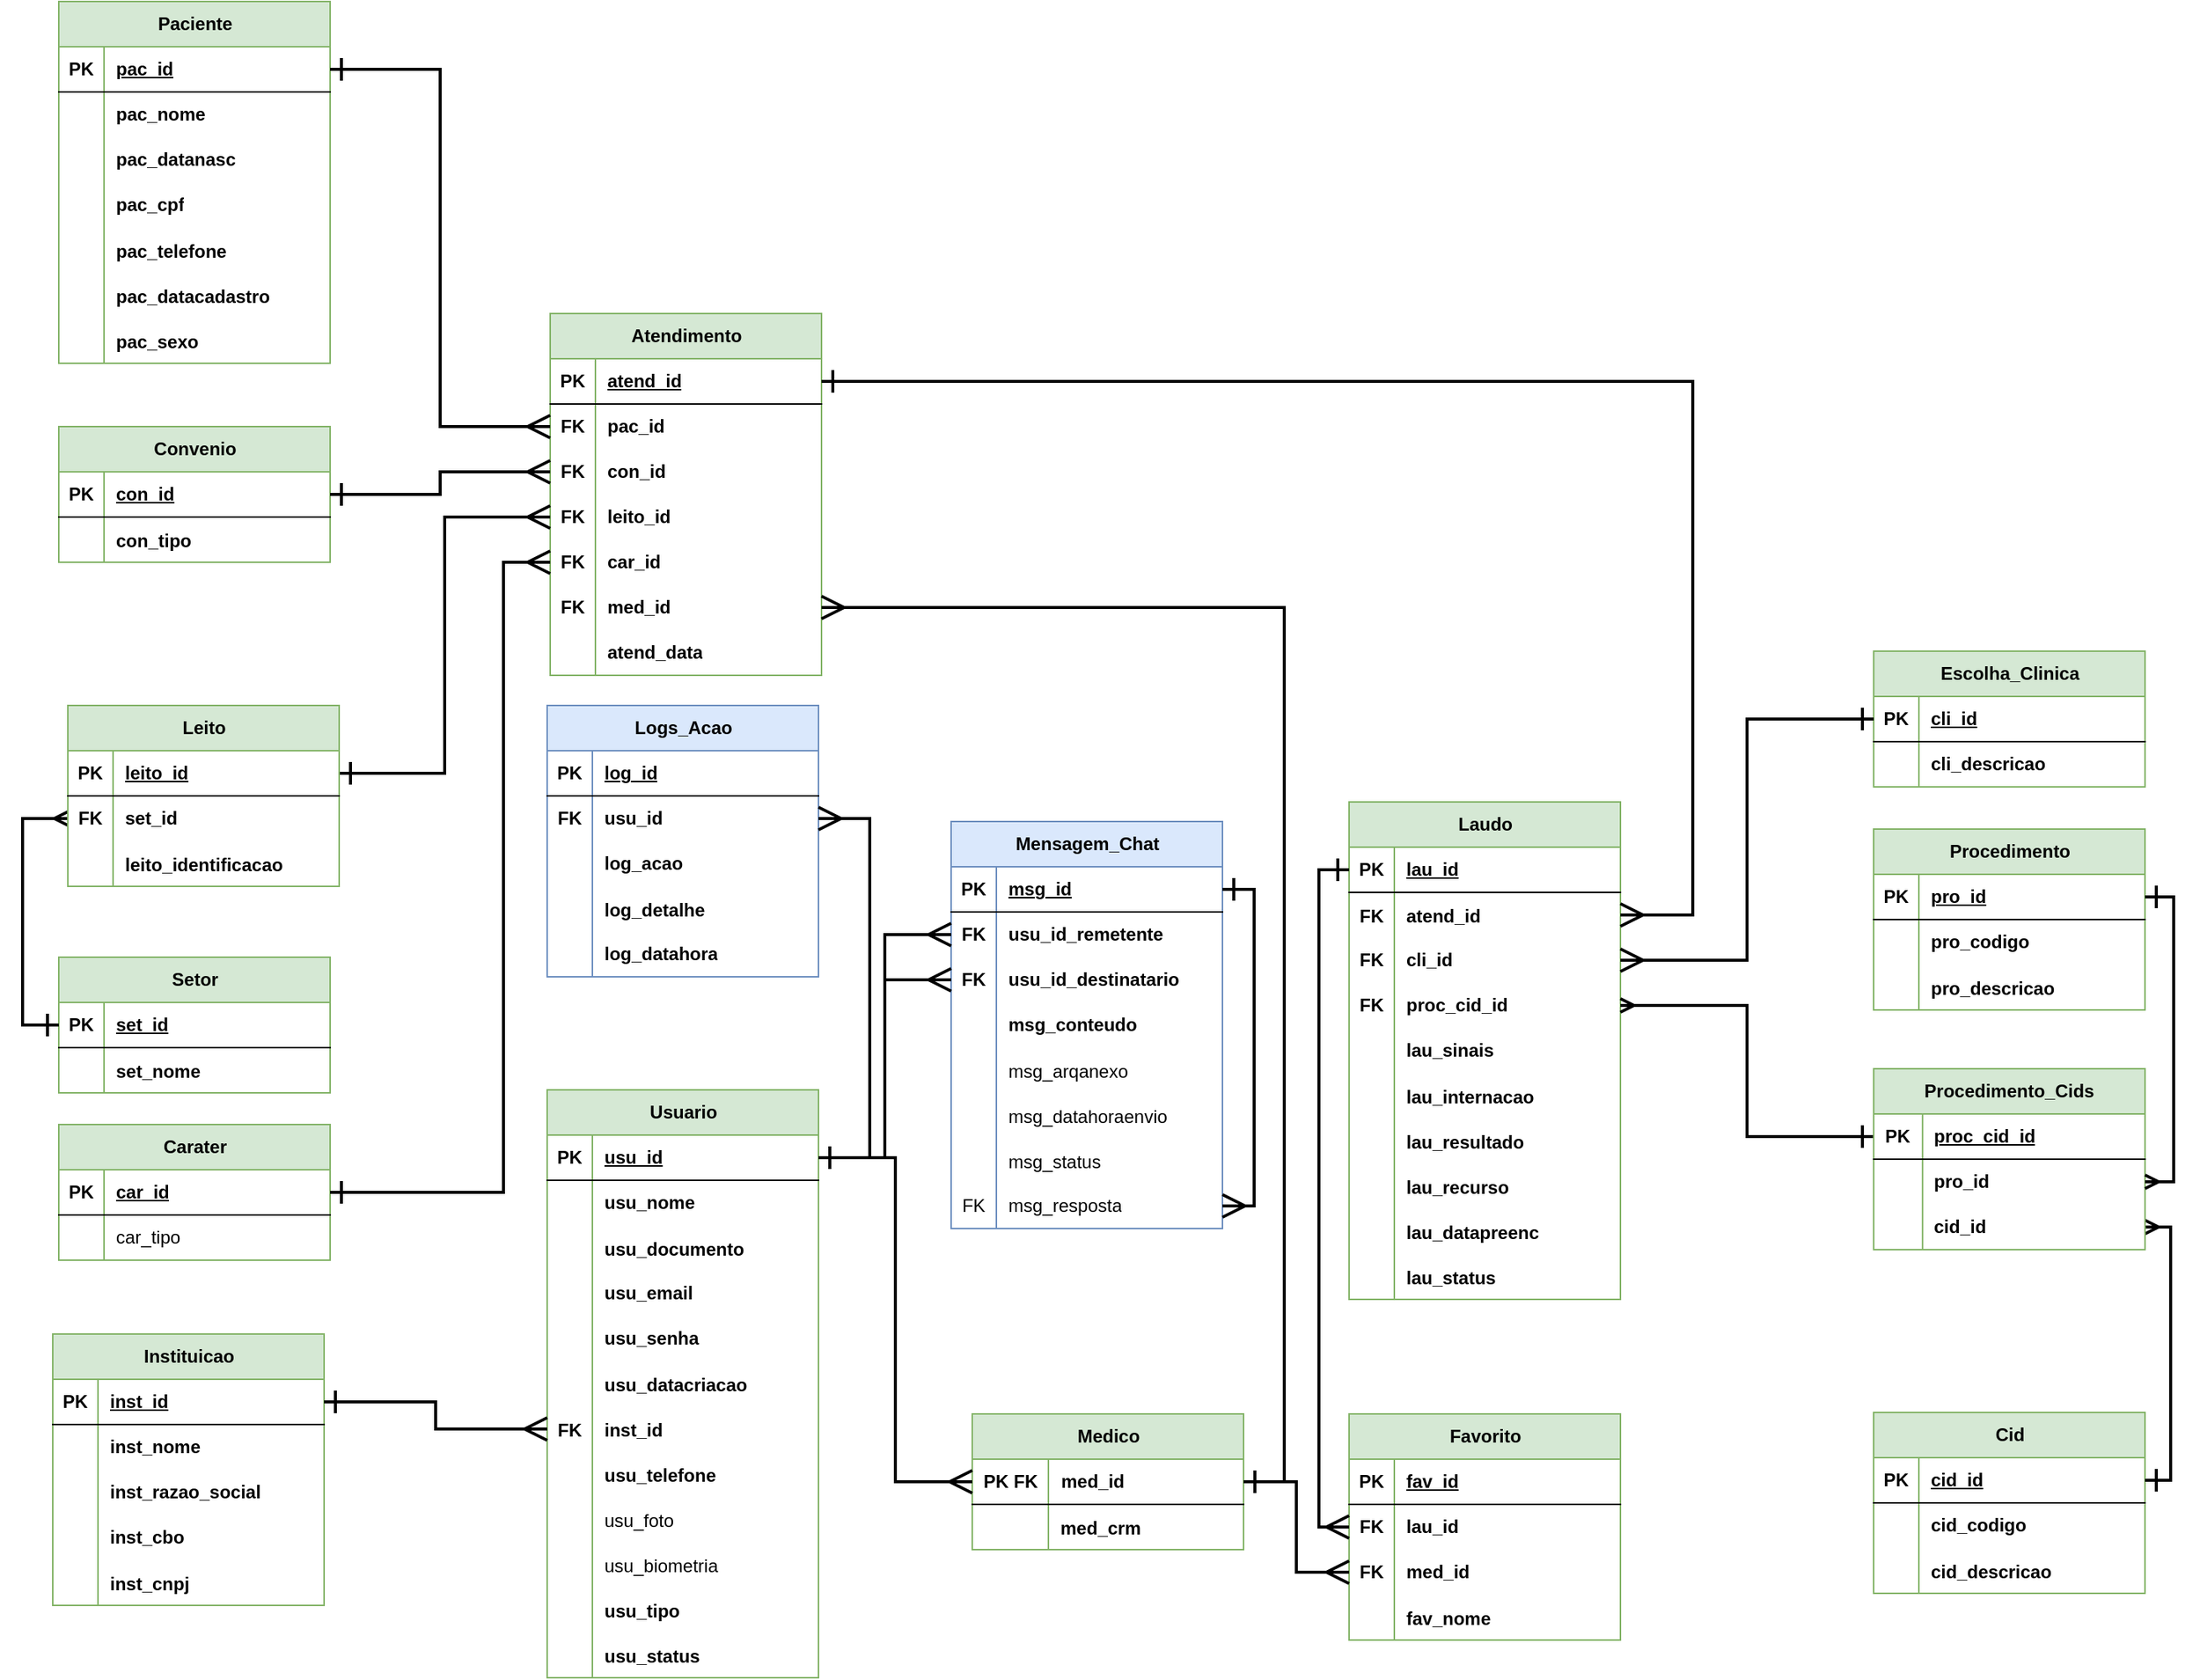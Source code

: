 <mxfile version="28.2.5">
  <diagram name="Página-1" id="4aVacl7Rp2dja2U3p4jw">
    <mxGraphModel dx="383" dy="1061" grid="0" gridSize="10" guides="1" tooltips="1" connect="1" arrows="1" fold="1" page="1" pageScale="1" pageWidth="827" pageHeight="1169" math="0" shadow="0">
      <root>
        <mxCell id="0" />
        <mxCell id="1" parent="0" />
        <mxCell id="SOTbb2QjoNHOY58TmjV8-1" value="Usuario" style="shape=table;startSize=30;container=1;collapsible=1;childLayout=tableLayout;fixedRows=1;rowLines=0;fontStyle=1;align=center;resizeLast=1;html=1;fillColor=#d5e8d4;strokeColor=#82b366;" parent="1" vertex="1">
          <mxGeometry x="2108" y="741.0" width="180" height="390" as="geometry" />
        </mxCell>
        <mxCell id="SOTbb2QjoNHOY58TmjV8-2" value="" style="shape=tableRow;horizontal=0;startSize=0;swimlaneHead=0;swimlaneBody=0;collapsible=0;dropTarget=0;points=[[0,0.5],[1,0.5]];portConstraint=eastwest;top=0;left=0;right=0;bottom=1;fillColor=none;" parent="SOTbb2QjoNHOY58TmjV8-1" vertex="1">
          <mxGeometry y="30" width="180" height="30" as="geometry" />
        </mxCell>
        <mxCell id="SOTbb2QjoNHOY58TmjV8-3" value="PK" style="shape=partialRectangle;connectable=0;top=0;left=0;bottom=0;right=0;fontStyle=1;overflow=hidden;whiteSpace=wrap;html=1;fillColor=none;" parent="SOTbb2QjoNHOY58TmjV8-2" vertex="1">
          <mxGeometry width="30" height="30" as="geometry">
            <mxRectangle width="30" height="30" as="alternateBounds" />
          </mxGeometry>
        </mxCell>
        <mxCell id="SOTbb2QjoNHOY58TmjV8-4" value="usu_id" style="shape=partialRectangle;connectable=0;top=0;left=0;bottom=0;right=0;align=left;spacingLeft=6;fontStyle=5;overflow=hidden;whiteSpace=wrap;html=1;fillColor=none;" parent="SOTbb2QjoNHOY58TmjV8-2" vertex="1">
          <mxGeometry x="30" width="150" height="30" as="geometry">
            <mxRectangle width="150" height="30" as="alternateBounds" />
          </mxGeometry>
        </mxCell>
        <mxCell id="SOTbb2QjoNHOY58TmjV8-14" value="" style="shape=tableRow;horizontal=0;startSize=0;swimlaneHead=0;swimlaneBody=0;collapsible=0;dropTarget=0;points=[[0,0.5],[1,0.5]];portConstraint=eastwest;top=0;left=0;right=0;bottom=0;fillColor=none;" parent="SOTbb2QjoNHOY58TmjV8-1" vertex="1">
          <mxGeometry y="60" width="180" height="30" as="geometry" />
        </mxCell>
        <mxCell id="SOTbb2QjoNHOY58TmjV8-15" value="" style="shape=partialRectangle;connectable=0;top=0;left=0;bottom=0;right=0;editable=1;overflow=hidden;whiteSpace=wrap;html=1;fillColor=none;" parent="SOTbb2QjoNHOY58TmjV8-14" vertex="1">
          <mxGeometry width="30" height="30" as="geometry">
            <mxRectangle width="30" height="30" as="alternateBounds" />
          </mxGeometry>
        </mxCell>
        <mxCell id="SOTbb2QjoNHOY58TmjV8-16" value="&lt;b&gt;usu_nome&lt;/b&gt;" style="shape=partialRectangle;connectable=0;top=0;left=0;bottom=0;right=0;align=left;spacingLeft=6;overflow=hidden;whiteSpace=wrap;html=1;fillColor=none;" parent="SOTbb2QjoNHOY58TmjV8-14" vertex="1">
          <mxGeometry x="30" width="150" height="30" as="geometry">
            <mxRectangle width="150" height="30" as="alternateBounds" />
          </mxGeometry>
        </mxCell>
        <mxCell id="hAWk6UTnpg3BsMGyecMC-1" value="" style="shape=tableRow;horizontal=0;startSize=0;swimlaneHead=0;swimlaneBody=0;fillColor=none;collapsible=0;dropTarget=0;points=[[0,0.5],[1,0.5]];portConstraint=eastwest;top=0;left=0;right=0;bottom=0;" parent="SOTbb2QjoNHOY58TmjV8-1" vertex="1">
          <mxGeometry y="90" width="180" height="30" as="geometry" />
        </mxCell>
        <mxCell id="hAWk6UTnpg3BsMGyecMC-2" value="" style="shape=partialRectangle;connectable=0;fillColor=none;top=0;left=0;bottom=0;right=0;editable=1;overflow=hidden;" parent="hAWk6UTnpg3BsMGyecMC-1" vertex="1">
          <mxGeometry width="30" height="30" as="geometry">
            <mxRectangle width="30" height="30" as="alternateBounds" />
          </mxGeometry>
        </mxCell>
        <mxCell id="hAWk6UTnpg3BsMGyecMC-3" value="usu_documento" style="shape=partialRectangle;connectable=0;fillColor=none;top=0;left=0;bottom=0;right=0;align=left;spacingLeft=6;overflow=hidden;fontStyle=1" parent="hAWk6UTnpg3BsMGyecMC-1" vertex="1">
          <mxGeometry x="30" width="150" height="30" as="geometry">
            <mxRectangle width="150" height="30" as="alternateBounds" />
          </mxGeometry>
        </mxCell>
        <mxCell id="SOTbb2QjoNHOY58TmjV8-17" value="" style="shape=tableRow;horizontal=0;startSize=0;swimlaneHead=0;swimlaneBody=0;collapsible=0;dropTarget=0;points=[[0,0.5],[1,0.5]];portConstraint=eastwest;top=0;left=0;right=0;bottom=0;fillColor=none;" parent="SOTbb2QjoNHOY58TmjV8-1" vertex="1">
          <mxGeometry y="120" width="180" height="30" as="geometry" />
        </mxCell>
        <mxCell id="SOTbb2QjoNHOY58TmjV8-18" value="" style="shape=partialRectangle;connectable=0;top=0;left=0;bottom=0;right=0;editable=1;overflow=hidden;whiteSpace=wrap;html=1;fillColor=none;" parent="SOTbb2QjoNHOY58TmjV8-17" vertex="1">
          <mxGeometry width="30" height="30" as="geometry">
            <mxRectangle width="30" height="30" as="alternateBounds" />
          </mxGeometry>
        </mxCell>
        <mxCell id="SOTbb2QjoNHOY58TmjV8-19" value="usu_email" style="shape=partialRectangle;connectable=0;top=0;left=0;bottom=0;right=0;align=left;spacingLeft=6;overflow=hidden;whiteSpace=wrap;html=1;fillColor=none;fontStyle=1" parent="SOTbb2QjoNHOY58TmjV8-17" vertex="1">
          <mxGeometry x="30" width="150" height="30" as="geometry">
            <mxRectangle width="150" height="30" as="alternateBounds" />
          </mxGeometry>
        </mxCell>
        <mxCell id="SOTbb2QjoNHOY58TmjV8-20" value="" style="shape=tableRow;horizontal=0;startSize=0;swimlaneHead=0;swimlaneBody=0;collapsible=0;dropTarget=0;points=[[0,0.5],[1,0.5]];portConstraint=eastwest;top=0;left=0;right=0;bottom=0;fillColor=none;" parent="SOTbb2QjoNHOY58TmjV8-1" vertex="1">
          <mxGeometry y="150" width="180" height="30" as="geometry" />
        </mxCell>
        <mxCell id="SOTbb2QjoNHOY58TmjV8-21" value="" style="shape=partialRectangle;connectable=0;top=0;left=0;bottom=0;right=0;editable=1;overflow=hidden;whiteSpace=wrap;html=1;fillColor=none;" parent="SOTbb2QjoNHOY58TmjV8-20" vertex="1">
          <mxGeometry width="30" height="30" as="geometry">
            <mxRectangle width="30" height="30" as="alternateBounds" />
          </mxGeometry>
        </mxCell>
        <mxCell id="SOTbb2QjoNHOY58TmjV8-22" value="usu_senha" style="shape=partialRectangle;connectable=0;top=0;left=0;bottom=0;right=0;align=left;spacingLeft=6;overflow=hidden;whiteSpace=wrap;html=1;fillColor=none;fontStyle=1" parent="SOTbb2QjoNHOY58TmjV8-20" vertex="1">
          <mxGeometry x="30" width="150" height="30" as="geometry">
            <mxRectangle width="150" height="30" as="alternateBounds" />
          </mxGeometry>
        </mxCell>
        <mxCell id="SOTbb2QjoNHOY58TmjV8-23" value="" style="shape=tableRow;horizontal=0;startSize=0;swimlaneHead=0;swimlaneBody=0;collapsible=0;dropTarget=0;points=[[0,0.5],[1,0.5]];portConstraint=eastwest;top=0;left=0;right=0;bottom=0;fillColor=none;" parent="SOTbb2QjoNHOY58TmjV8-1" vertex="1">
          <mxGeometry y="180" width="180" height="30" as="geometry" />
        </mxCell>
        <mxCell id="SOTbb2QjoNHOY58TmjV8-24" value="" style="shape=partialRectangle;connectable=0;top=0;left=0;bottom=0;right=0;editable=1;overflow=hidden;fillColor=none;" parent="SOTbb2QjoNHOY58TmjV8-23" vertex="1">
          <mxGeometry width="30" height="30" as="geometry">
            <mxRectangle width="30" height="30" as="alternateBounds" />
          </mxGeometry>
        </mxCell>
        <mxCell id="SOTbb2QjoNHOY58TmjV8-25" value="usu_datacriacao" style="shape=partialRectangle;connectable=0;top=0;left=0;bottom=0;right=0;align=left;spacingLeft=6;overflow=hidden;fillColor=none;fontStyle=1" parent="SOTbb2QjoNHOY58TmjV8-23" vertex="1">
          <mxGeometry x="30" width="150" height="30" as="geometry">
            <mxRectangle width="150" height="30" as="alternateBounds" />
          </mxGeometry>
        </mxCell>
        <mxCell id="SOTbb2QjoNHOY58TmjV8-26" value="" style="shape=tableRow;horizontal=0;startSize=0;swimlaneHead=0;swimlaneBody=0;collapsible=0;dropTarget=0;points=[[0,0.5],[1,0.5]];portConstraint=eastwest;top=0;left=0;right=0;bottom=0;fillColor=none;" parent="SOTbb2QjoNHOY58TmjV8-1" vertex="1">
          <mxGeometry y="210" width="180" height="30" as="geometry" />
        </mxCell>
        <mxCell id="SOTbb2QjoNHOY58TmjV8-27" value="FK" style="shape=partialRectangle;connectable=0;top=0;left=0;bottom=0;right=0;editable=1;overflow=hidden;fillColor=none;fontStyle=1" parent="SOTbb2QjoNHOY58TmjV8-26" vertex="1">
          <mxGeometry width="30" height="30" as="geometry">
            <mxRectangle width="30" height="30" as="alternateBounds" />
          </mxGeometry>
        </mxCell>
        <mxCell id="SOTbb2QjoNHOY58TmjV8-28" value="inst_id" style="shape=partialRectangle;connectable=0;top=0;left=0;bottom=0;right=0;align=left;spacingLeft=6;overflow=hidden;fillColor=none;fontStyle=1" parent="SOTbb2QjoNHOY58TmjV8-26" vertex="1">
          <mxGeometry x="30" width="150" height="30" as="geometry">
            <mxRectangle width="150" height="30" as="alternateBounds" />
          </mxGeometry>
        </mxCell>
        <mxCell id="SOTbb2QjoNHOY58TmjV8-29" value="" style="shape=tableRow;horizontal=0;startSize=0;swimlaneHead=0;swimlaneBody=0;collapsible=0;dropTarget=0;points=[[0,0.5],[1,0.5]];portConstraint=eastwest;top=0;left=0;right=0;bottom=0;fillColor=none;" parent="SOTbb2QjoNHOY58TmjV8-1" vertex="1">
          <mxGeometry y="240" width="180" height="30" as="geometry" />
        </mxCell>
        <mxCell id="SOTbb2QjoNHOY58TmjV8-30" value="" style="shape=partialRectangle;connectable=0;top=0;left=0;bottom=0;right=0;editable=1;overflow=hidden;fillColor=none;" parent="SOTbb2QjoNHOY58TmjV8-29" vertex="1">
          <mxGeometry width="30" height="30" as="geometry">
            <mxRectangle width="30" height="30" as="alternateBounds" />
          </mxGeometry>
        </mxCell>
        <mxCell id="SOTbb2QjoNHOY58TmjV8-31" value="usu_telefone" style="shape=partialRectangle;connectable=0;top=0;left=0;bottom=0;right=0;align=left;spacingLeft=6;overflow=hidden;fillColor=none;fontStyle=1" parent="SOTbb2QjoNHOY58TmjV8-29" vertex="1">
          <mxGeometry x="30" width="150" height="30" as="geometry">
            <mxRectangle width="150" height="30" as="alternateBounds" />
          </mxGeometry>
        </mxCell>
        <mxCell id="SOTbb2QjoNHOY58TmjV8-32" value="" style="shape=tableRow;horizontal=0;startSize=0;swimlaneHead=0;swimlaneBody=0;collapsible=0;dropTarget=0;points=[[0,0.5],[1,0.5]];portConstraint=eastwest;top=0;left=0;right=0;bottom=0;fillColor=none;" parent="SOTbb2QjoNHOY58TmjV8-1" vertex="1">
          <mxGeometry y="270" width="180" height="30" as="geometry" />
        </mxCell>
        <mxCell id="SOTbb2QjoNHOY58TmjV8-33" value="" style="shape=partialRectangle;connectable=0;top=0;left=0;bottom=0;right=0;editable=1;overflow=hidden;fillColor=none;" parent="SOTbb2QjoNHOY58TmjV8-32" vertex="1">
          <mxGeometry width="30" height="30" as="geometry">
            <mxRectangle width="30" height="30" as="alternateBounds" />
          </mxGeometry>
        </mxCell>
        <mxCell id="SOTbb2QjoNHOY58TmjV8-34" value="usu_foto" style="shape=partialRectangle;connectable=0;top=0;left=0;bottom=0;right=0;align=left;spacingLeft=6;overflow=hidden;fillColor=none;" parent="SOTbb2QjoNHOY58TmjV8-32" vertex="1">
          <mxGeometry x="30" width="150" height="30" as="geometry">
            <mxRectangle width="150" height="30" as="alternateBounds" />
          </mxGeometry>
        </mxCell>
        <mxCell id="SOTbb2QjoNHOY58TmjV8-35" value="" style="shape=tableRow;horizontal=0;startSize=0;swimlaneHead=0;swimlaneBody=0;collapsible=0;dropTarget=0;points=[[0,0.5],[1,0.5]];portConstraint=eastwest;top=0;left=0;right=0;bottom=0;fillColor=none;" parent="SOTbb2QjoNHOY58TmjV8-1" vertex="1">
          <mxGeometry y="300" width="180" height="30" as="geometry" />
        </mxCell>
        <mxCell id="SOTbb2QjoNHOY58TmjV8-36" value="" style="shape=partialRectangle;connectable=0;top=0;left=0;bottom=0;right=0;editable=1;overflow=hidden;fillColor=none;" parent="SOTbb2QjoNHOY58TmjV8-35" vertex="1">
          <mxGeometry width="30" height="30" as="geometry">
            <mxRectangle width="30" height="30" as="alternateBounds" />
          </mxGeometry>
        </mxCell>
        <mxCell id="SOTbb2QjoNHOY58TmjV8-37" value="usu_biometria" style="shape=partialRectangle;connectable=0;top=0;left=0;bottom=0;right=0;align=left;spacingLeft=6;overflow=hidden;fillColor=none;" parent="SOTbb2QjoNHOY58TmjV8-35" vertex="1">
          <mxGeometry x="30" width="150" height="30" as="geometry">
            <mxRectangle width="150" height="30" as="alternateBounds" />
          </mxGeometry>
        </mxCell>
        <mxCell id="hAWk6UTnpg3BsMGyecMC-7" value="" style="shape=tableRow;horizontal=0;startSize=0;swimlaneHead=0;swimlaneBody=0;fillColor=none;collapsible=0;dropTarget=0;points=[[0,0.5],[1,0.5]];portConstraint=eastwest;top=0;left=0;right=0;bottom=0;" parent="SOTbb2QjoNHOY58TmjV8-1" vertex="1">
          <mxGeometry y="330" width="180" height="30" as="geometry" />
        </mxCell>
        <mxCell id="hAWk6UTnpg3BsMGyecMC-8" value="" style="shape=partialRectangle;connectable=0;fillColor=none;top=0;left=0;bottom=0;right=0;editable=1;overflow=hidden;" parent="hAWk6UTnpg3BsMGyecMC-7" vertex="1">
          <mxGeometry width="30" height="30" as="geometry">
            <mxRectangle width="30" height="30" as="alternateBounds" />
          </mxGeometry>
        </mxCell>
        <mxCell id="hAWk6UTnpg3BsMGyecMC-9" value="usu_tipo" style="shape=partialRectangle;connectable=0;fillColor=none;top=0;left=0;bottom=0;right=0;align=left;spacingLeft=6;overflow=hidden;fontStyle=1" parent="hAWk6UTnpg3BsMGyecMC-7" vertex="1">
          <mxGeometry x="30" width="150" height="30" as="geometry">
            <mxRectangle width="150" height="30" as="alternateBounds" />
          </mxGeometry>
        </mxCell>
        <mxCell id="SOTbb2QjoNHOY58TmjV8-38" value="" style="shape=tableRow;horizontal=0;startSize=0;swimlaneHead=0;swimlaneBody=0;collapsible=0;dropTarget=0;points=[[0,0.5],[1,0.5]];portConstraint=eastwest;top=0;left=0;right=0;bottom=0;fillColor=none;" parent="SOTbb2QjoNHOY58TmjV8-1" vertex="1">
          <mxGeometry y="360" width="180" height="30" as="geometry" />
        </mxCell>
        <mxCell id="SOTbb2QjoNHOY58TmjV8-39" value="" style="shape=partialRectangle;connectable=0;top=0;left=0;bottom=0;right=0;editable=1;overflow=hidden;fillColor=none;" parent="SOTbb2QjoNHOY58TmjV8-38" vertex="1">
          <mxGeometry width="30" height="30" as="geometry">
            <mxRectangle width="30" height="30" as="alternateBounds" />
          </mxGeometry>
        </mxCell>
        <mxCell id="SOTbb2QjoNHOY58TmjV8-40" value="usu_status" style="shape=partialRectangle;connectable=0;top=0;left=0;bottom=0;right=0;align=left;spacingLeft=6;overflow=hidden;fillColor=none;fontStyle=1" parent="SOTbb2QjoNHOY58TmjV8-38" vertex="1">
          <mxGeometry x="30" width="150" height="30" as="geometry">
            <mxRectangle width="150" height="30" as="alternateBounds" />
          </mxGeometry>
        </mxCell>
        <mxCell id="SOTbb2QjoNHOY58TmjV8-41" value="Paciente" style="shape=table;startSize=30;container=1;collapsible=1;childLayout=tableLayout;fixedRows=1;rowLines=0;fontStyle=1;align=center;resizeLast=1;html=1;fillColor=#d5e8d4;strokeColor=#82b366;" parent="1" vertex="1">
          <mxGeometry x="1784" y="19.0" width="180" height="240" as="geometry" />
        </mxCell>
        <mxCell id="SOTbb2QjoNHOY58TmjV8-42" value="" style="shape=tableRow;horizontal=0;startSize=0;swimlaneHead=0;swimlaneBody=0;collapsible=0;dropTarget=0;points=[[0,0.5],[1,0.5]];portConstraint=eastwest;top=0;left=0;right=0;bottom=1;fillColor=none;strokeColor=default;" parent="SOTbb2QjoNHOY58TmjV8-41" vertex="1">
          <mxGeometry y="30" width="180" height="30" as="geometry" />
        </mxCell>
        <mxCell id="SOTbb2QjoNHOY58TmjV8-43" value="PK" style="shape=partialRectangle;connectable=0;top=0;left=0;bottom=0;right=0;fontStyle=1;overflow=hidden;whiteSpace=wrap;html=1;fillColor=none;strokeColor=default;" parent="SOTbb2QjoNHOY58TmjV8-42" vertex="1">
          <mxGeometry width="30" height="30" as="geometry">
            <mxRectangle width="30" height="30" as="alternateBounds" />
          </mxGeometry>
        </mxCell>
        <mxCell id="SOTbb2QjoNHOY58TmjV8-44" value="pac_id" style="shape=partialRectangle;connectable=0;top=0;left=0;bottom=0;right=0;align=left;spacingLeft=6;fontStyle=5;overflow=hidden;whiteSpace=wrap;html=1;fillColor=none;strokeColor=default;" parent="SOTbb2QjoNHOY58TmjV8-42" vertex="1">
          <mxGeometry x="30" width="150" height="30" as="geometry">
            <mxRectangle width="150" height="30" as="alternateBounds" />
          </mxGeometry>
        </mxCell>
        <mxCell id="SOTbb2QjoNHOY58TmjV8-48" value="" style="shape=tableRow;horizontal=0;startSize=0;swimlaneHead=0;swimlaneBody=0;collapsible=0;dropTarget=0;points=[[0,0.5],[1,0.5]];portConstraint=eastwest;top=0;left=0;right=0;bottom=0;fillColor=none;strokeColor=default;" parent="SOTbb2QjoNHOY58TmjV8-41" vertex="1">
          <mxGeometry y="60" width="180" height="30" as="geometry" />
        </mxCell>
        <mxCell id="SOTbb2QjoNHOY58TmjV8-49" value="" style="shape=partialRectangle;connectable=0;top=0;left=0;bottom=0;right=0;editable=1;overflow=hidden;whiteSpace=wrap;html=1;fillColor=none;strokeColor=default;" parent="SOTbb2QjoNHOY58TmjV8-48" vertex="1">
          <mxGeometry width="30" height="30" as="geometry">
            <mxRectangle width="30" height="30" as="alternateBounds" />
          </mxGeometry>
        </mxCell>
        <mxCell id="SOTbb2QjoNHOY58TmjV8-50" value="pac_nome" style="shape=partialRectangle;connectable=0;top=0;left=0;bottom=0;right=0;align=left;spacingLeft=6;overflow=hidden;whiteSpace=wrap;html=1;fillColor=none;strokeColor=default;fontStyle=1" parent="SOTbb2QjoNHOY58TmjV8-48" vertex="1">
          <mxGeometry x="30" width="150" height="30" as="geometry">
            <mxRectangle width="150" height="30" as="alternateBounds" />
          </mxGeometry>
        </mxCell>
        <mxCell id="SOTbb2QjoNHOY58TmjV8-51" value="" style="shape=tableRow;horizontal=0;startSize=0;swimlaneHead=0;swimlaneBody=0;collapsible=0;dropTarget=0;points=[[0,0.5],[1,0.5]];portConstraint=eastwest;top=0;left=0;right=0;bottom=0;fillColor=none;strokeColor=default;" parent="SOTbb2QjoNHOY58TmjV8-41" vertex="1">
          <mxGeometry y="90" width="180" height="30" as="geometry" />
        </mxCell>
        <mxCell id="SOTbb2QjoNHOY58TmjV8-52" value="" style="shape=partialRectangle;connectable=0;top=0;left=0;bottom=0;right=0;editable=1;overflow=hidden;whiteSpace=wrap;html=1;fillColor=none;strokeColor=default;" parent="SOTbb2QjoNHOY58TmjV8-51" vertex="1">
          <mxGeometry width="30" height="30" as="geometry">
            <mxRectangle width="30" height="30" as="alternateBounds" />
          </mxGeometry>
        </mxCell>
        <mxCell id="SOTbb2QjoNHOY58TmjV8-53" value="pac_datanasc" style="shape=partialRectangle;connectable=0;top=0;left=0;bottom=0;right=0;align=left;spacingLeft=6;overflow=hidden;whiteSpace=wrap;html=1;fillColor=none;strokeColor=default;fontStyle=1" parent="SOTbb2QjoNHOY58TmjV8-51" vertex="1">
          <mxGeometry x="30" width="150" height="30" as="geometry">
            <mxRectangle width="150" height="30" as="alternateBounds" />
          </mxGeometry>
        </mxCell>
        <mxCell id="SOTbb2QjoNHOY58TmjV8-54" value="" style="shape=tableRow;horizontal=0;startSize=0;swimlaneHead=0;swimlaneBody=0;collapsible=0;dropTarget=0;points=[[0,0.5],[1,0.5]];portConstraint=eastwest;top=0;left=0;right=0;bottom=0;fillColor=none;strokeColor=default;" parent="SOTbb2QjoNHOY58TmjV8-41" vertex="1">
          <mxGeometry y="120" width="180" height="30" as="geometry" />
        </mxCell>
        <mxCell id="SOTbb2QjoNHOY58TmjV8-55" value="" style="shape=partialRectangle;connectable=0;top=0;left=0;bottom=0;right=0;editable=1;overflow=hidden;whiteSpace=wrap;html=1;fillColor=none;strokeColor=default;" parent="SOTbb2QjoNHOY58TmjV8-54" vertex="1">
          <mxGeometry width="30" height="30" as="geometry">
            <mxRectangle width="30" height="30" as="alternateBounds" />
          </mxGeometry>
        </mxCell>
        <mxCell id="SOTbb2QjoNHOY58TmjV8-56" value="pac_cpf" style="shape=partialRectangle;connectable=0;top=0;left=0;bottom=0;right=0;align=left;spacingLeft=6;overflow=hidden;whiteSpace=wrap;html=1;fillColor=none;strokeColor=default;fontStyle=1" parent="SOTbb2QjoNHOY58TmjV8-54" vertex="1">
          <mxGeometry x="30" width="150" height="30" as="geometry">
            <mxRectangle width="150" height="30" as="alternateBounds" />
          </mxGeometry>
        </mxCell>
        <mxCell id="SOTbb2QjoNHOY58TmjV8-57" value="" style="shape=tableRow;horizontal=0;startSize=0;swimlaneHead=0;swimlaneBody=0;collapsible=0;dropTarget=0;points=[[0,0.5],[1,0.5]];portConstraint=eastwest;top=0;left=0;right=0;bottom=0;fillColor=none;strokeColor=default;" parent="SOTbb2QjoNHOY58TmjV8-41" vertex="1">
          <mxGeometry y="150" width="180" height="30" as="geometry" />
        </mxCell>
        <mxCell id="SOTbb2QjoNHOY58TmjV8-58" value="" style="shape=partialRectangle;connectable=0;top=0;left=0;bottom=0;right=0;editable=1;overflow=hidden;fillColor=none;strokeColor=default;" parent="SOTbb2QjoNHOY58TmjV8-57" vertex="1">
          <mxGeometry width="30" height="30" as="geometry">
            <mxRectangle width="30" height="30" as="alternateBounds" />
          </mxGeometry>
        </mxCell>
        <mxCell id="SOTbb2QjoNHOY58TmjV8-59" value="pac_telefone" style="shape=partialRectangle;connectable=0;top=0;left=0;bottom=0;right=0;align=left;spacingLeft=6;overflow=hidden;fillColor=none;strokeColor=default;fontStyle=1" parent="SOTbb2QjoNHOY58TmjV8-57" vertex="1">
          <mxGeometry x="30" width="150" height="30" as="geometry">
            <mxRectangle width="150" height="30" as="alternateBounds" />
          </mxGeometry>
        </mxCell>
        <mxCell id="SOTbb2QjoNHOY58TmjV8-60" value="" style="shape=tableRow;horizontal=0;startSize=0;swimlaneHead=0;swimlaneBody=0;collapsible=0;dropTarget=0;points=[[0,0.5],[1,0.5]];portConstraint=eastwest;top=0;left=0;right=0;bottom=0;fillColor=none;strokeColor=default;" parent="SOTbb2QjoNHOY58TmjV8-41" vertex="1">
          <mxGeometry y="180" width="180" height="30" as="geometry" />
        </mxCell>
        <mxCell id="SOTbb2QjoNHOY58TmjV8-61" value="" style="shape=partialRectangle;connectable=0;top=0;left=0;bottom=0;right=0;editable=1;overflow=hidden;fillColor=none;strokeColor=default;" parent="SOTbb2QjoNHOY58TmjV8-60" vertex="1">
          <mxGeometry width="30" height="30" as="geometry">
            <mxRectangle width="30" height="30" as="alternateBounds" />
          </mxGeometry>
        </mxCell>
        <mxCell id="SOTbb2QjoNHOY58TmjV8-62" value="pac_datacadastro" style="shape=partialRectangle;connectable=0;top=0;left=0;bottom=0;right=0;align=left;spacingLeft=6;overflow=hidden;fillColor=none;strokeColor=default;fontStyle=1" parent="SOTbb2QjoNHOY58TmjV8-60" vertex="1">
          <mxGeometry x="30" width="150" height="30" as="geometry">
            <mxRectangle width="150" height="30" as="alternateBounds" />
          </mxGeometry>
        </mxCell>
        <mxCell id="SOTbb2QjoNHOY58TmjV8-63" value="" style="shape=tableRow;horizontal=0;startSize=0;swimlaneHead=0;swimlaneBody=0;collapsible=0;dropTarget=0;points=[[0,0.5],[1,0.5]];portConstraint=eastwest;top=0;left=0;right=0;bottom=0;fillColor=none;strokeColor=default;" parent="SOTbb2QjoNHOY58TmjV8-41" vertex="1">
          <mxGeometry y="210" width="180" height="30" as="geometry" />
        </mxCell>
        <mxCell id="SOTbb2QjoNHOY58TmjV8-64" value="" style="shape=partialRectangle;connectable=0;top=0;left=0;bottom=0;right=0;editable=1;overflow=hidden;fillColor=none;strokeColor=default;" parent="SOTbb2QjoNHOY58TmjV8-63" vertex="1">
          <mxGeometry width="30" height="30" as="geometry">
            <mxRectangle width="30" height="30" as="alternateBounds" />
          </mxGeometry>
        </mxCell>
        <mxCell id="SOTbb2QjoNHOY58TmjV8-65" value="pac_sexo" style="shape=partialRectangle;connectable=0;top=0;left=0;bottom=0;right=0;align=left;spacingLeft=6;overflow=hidden;fillColor=none;strokeColor=default;fontStyle=1" parent="SOTbb2QjoNHOY58TmjV8-63" vertex="1">
          <mxGeometry x="30" width="150" height="30" as="geometry">
            <mxRectangle width="150" height="30" as="alternateBounds" />
          </mxGeometry>
        </mxCell>
        <mxCell id="SOTbb2QjoNHOY58TmjV8-66" value="Atendimento" style="shape=table;startSize=30;container=1;collapsible=1;childLayout=tableLayout;fixedRows=1;rowLines=0;fontStyle=1;align=center;resizeLast=1;html=1;fillColor=#d5e8d4;strokeColor=#82b366;" parent="1" vertex="1">
          <mxGeometry x="2110" y="226.0" width="180" height="240" as="geometry">
            <mxRectangle x="-90.11" y="-750" width="110" height="30" as="alternateBounds" />
          </mxGeometry>
        </mxCell>
        <mxCell id="SOTbb2QjoNHOY58TmjV8-67" value="" style="shape=tableRow;horizontal=0;startSize=0;swimlaneHead=0;swimlaneBody=0;collapsible=0;dropTarget=0;points=[[0,0.5],[1,0.5]];portConstraint=eastwest;top=0;left=0;right=0;bottom=1;fillColor=none;strokeColor=default;" parent="SOTbb2QjoNHOY58TmjV8-66" vertex="1">
          <mxGeometry y="30" width="180" height="30" as="geometry" />
        </mxCell>
        <mxCell id="SOTbb2QjoNHOY58TmjV8-68" value="PK" style="shape=partialRectangle;connectable=0;top=0;left=0;bottom=0;right=0;fontStyle=1;overflow=hidden;whiteSpace=wrap;html=1;fillColor=none;strokeColor=default;" parent="SOTbb2QjoNHOY58TmjV8-67" vertex="1">
          <mxGeometry width="30" height="30" as="geometry">
            <mxRectangle width="30" height="30" as="alternateBounds" />
          </mxGeometry>
        </mxCell>
        <mxCell id="SOTbb2QjoNHOY58TmjV8-69" value="atend_id" style="shape=partialRectangle;connectable=0;top=0;left=0;bottom=0;right=0;align=left;spacingLeft=6;fontStyle=5;overflow=hidden;whiteSpace=wrap;html=1;fillColor=none;strokeColor=default;" parent="SOTbb2QjoNHOY58TmjV8-67" vertex="1">
          <mxGeometry x="30" width="150" height="30" as="geometry">
            <mxRectangle width="150" height="30" as="alternateBounds" />
          </mxGeometry>
        </mxCell>
        <mxCell id="hAWk6UTnpg3BsMGyecMC-27" value="" style="shape=tableRow;horizontal=0;startSize=0;swimlaneHead=0;swimlaneBody=0;fillColor=none;collapsible=0;dropTarget=0;points=[[0,0.5],[1,0.5]];portConstraint=eastwest;top=0;left=0;right=0;bottom=0;fontStyle=0" parent="SOTbb2QjoNHOY58TmjV8-66" vertex="1">
          <mxGeometry y="60" width="180" height="30" as="geometry" />
        </mxCell>
        <mxCell id="hAWk6UTnpg3BsMGyecMC-28" value="&lt;b&gt;FK&lt;/b&gt;" style="shape=partialRectangle;connectable=0;fillColor=none;top=0;left=0;bottom=0;right=0;fontStyle=0;overflow=hidden;whiteSpace=wrap;html=1;" parent="hAWk6UTnpg3BsMGyecMC-27" vertex="1">
          <mxGeometry width="30" height="30" as="geometry">
            <mxRectangle width="30" height="30" as="alternateBounds" />
          </mxGeometry>
        </mxCell>
        <mxCell id="hAWk6UTnpg3BsMGyecMC-29" value="&lt;b&gt;pac_id&lt;/b&gt;" style="shape=partialRectangle;connectable=0;fillColor=none;top=0;left=0;bottom=0;right=0;align=left;spacingLeft=6;fontStyle=0;overflow=hidden;whiteSpace=wrap;html=1;" parent="hAWk6UTnpg3BsMGyecMC-27" vertex="1">
          <mxGeometry x="30" width="150" height="30" as="geometry">
            <mxRectangle width="150" height="30" as="alternateBounds" />
          </mxGeometry>
        </mxCell>
        <mxCell id="SOTbb2QjoNHOY58TmjV8-70" value="" style="shape=tableRow;horizontal=0;startSize=0;swimlaneHead=0;swimlaneBody=0;collapsible=0;dropTarget=0;points=[[0,0.5],[1,0.5]];portConstraint=eastwest;top=0;left=0;right=0;bottom=0;fillColor=none;strokeColor=default;" parent="SOTbb2QjoNHOY58TmjV8-66" vertex="1">
          <mxGeometry y="90" width="180" height="30" as="geometry" />
        </mxCell>
        <mxCell id="SOTbb2QjoNHOY58TmjV8-71" value="&lt;b&gt;FK&lt;/b&gt;" style="shape=partialRectangle;connectable=0;top=0;left=0;bottom=0;right=0;fontStyle=0;overflow=hidden;whiteSpace=wrap;html=1;fillColor=none;strokeColor=default;" parent="SOTbb2QjoNHOY58TmjV8-70" vertex="1">
          <mxGeometry width="30" height="30" as="geometry">
            <mxRectangle width="30" height="30" as="alternateBounds" />
          </mxGeometry>
        </mxCell>
        <mxCell id="SOTbb2QjoNHOY58TmjV8-72" value="&lt;b&gt;con_id&lt;/b&gt;" style="shape=partialRectangle;connectable=0;top=0;left=0;bottom=0;right=0;align=left;spacingLeft=6;fontStyle=0;overflow=hidden;whiteSpace=wrap;html=1;fillColor=none;strokeColor=default;" parent="SOTbb2QjoNHOY58TmjV8-70" vertex="1">
          <mxGeometry x="30" width="150" height="30" as="geometry">
            <mxRectangle width="150" height="30" as="alternateBounds" />
          </mxGeometry>
        </mxCell>
        <mxCell id="SOTbb2QjoNHOY58TmjV8-76" value="" style="shape=tableRow;horizontal=0;startSize=0;swimlaneHead=0;swimlaneBody=0;collapsible=0;dropTarget=0;points=[[0,0.5],[1,0.5]];portConstraint=eastwest;top=0;left=0;right=0;bottom=0;fillColor=none;strokeColor=default;" parent="SOTbb2QjoNHOY58TmjV8-66" vertex="1">
          <mxGeometry y="120" width="180" height="30" as="geometry" />
        </mxCell>
        <mxCell id="SOTbb2QjoNHOY58TmjV8-77" value="&lt;b&gt;FK&lt;/b&gt;" style="shape=partialRectangle;connectable=0;top=0;left=0;bottom=0;right=0;fontStyle=0;overflow=hidden;whiteSpace=wrap;html=1;fillColor=none;strokeColor=default;" parent="SOTbb2QjoNHOY58TmjV8-76" vertex="1">
          <mxGeometry width="30" height="30" as="geometry">
            <mxRectangle width="30" height="30" as="alternateBounds" />
          </mxGeometry>
        </mxCell>
        <mxCell id="SOTbb2QjoNHOY58TmjV8-78" value="&lt;b&gt;leito_id&lt;/b&gt;" style="shape=partialRectangle;connectable=0;top=0;left=0;bottom=0;right=0;align=left;spacingLeft=6;fontStyle=0;overflow=hidden;whiteSpace=wrap;html=1;fillColor=none;strokeColor=default;" parent="SOTbb2QjoNHOY58TmjV8-76" vertex="1">
          <mxGeometry x="30" width="150" height="30" as="geometry">
            <mxRectangle width="150" height="30" as="alternateBounds" />
          </mxGeometry>
        </mxCell>
        <mxCell id="C3pVPxeQw2i0l3FB8gP5-7" value="" style="shape=tableRow;horizontal=0;startSize=0;swimlaneHead=0;swimlaneBody=0;fillColor=none;collapsible=0;dropTarget=0;points=[[0,0.5],[1,0.5]];portConstraint=eastwest;top=0;left=0;right=0;bottom=0;strokeColor=default;" parent="SOTbb2QjoNHOY58TmjV8-66" vertex="1">
          <mxGeometry y="150" width="180" height="30" as="geometry" />
        </mxCell>
        <mxCell id="C3pVPxeQw2i0l3FB8gP5-8" value="&lt;b&gt;FK&lt;/b&gt;" style="shape=partialRectangle;connectable=0;fillColor=none;top=0;left=0;bottom=0;right=0;fontStyle=0;overflow=hidden;whiteSpace=wrap;html=1;strokeColor=default;" parent="C3pVPxeQw2i0l3FB8gP5-7" vertex="1">
          <mxGeometry width="30" height="30" as="geometry">
            <mxRectangle width="30" height="30" as="alternateBounds" />
          </mxGeometry>
        </mxCell>
        <mxCell id="C3pVPxeQw2i0l3FB8gP5-9" value="&lt;b&gt;car_id&lt;/b&gt;" style="shape=partialRectangle;connectable=0;fillColor=none;top=0;left=0;bottom=0;right=0;align=left;spacingLeft=6;fontStyle=0;overflow=hidden;whiteSpace=wrap;html=1;strokeColor=default;" parent="C3pVPxeQw2i0l3FB8gP5-7" vertex="1">
          <mxGeometry x="30" width="150" height="30" as="geometry">
            <mxRectangle width="150" height="30" as="alternateBounds" />
          </mxGeometry>
        </mxCell>
        <mxCell id="SOTbb2QjoNHOY58TmjV8-85" value="" style="shape=tableRow;horizontal=0;startSize=0;swimlaneHead=0;swimlaneBody=0;collapsible=0;dropTarget=0;points=[[0,0.5],[1,0.5]];portConstraint=eastwest;top=0;left=0;right=0;bottom=0;fillColor=none;strokeColor=default;" parent="SOTbb2QjoNHOY58TmjV8-66" vertex="1">
          <mxGeometry y="180" width="180" height="30" as="geometry" />
        </mxCell>
        <mxCell id="SOTbb2QjoNHOY58TmjV8-86" value="&lt;b&gt;FK&lt;/b&gt;" style="shape=partialRectangle;connectable=0;top=0;left=0;bottom=0;right=0;fontStyle=0;overflow=hidden;whiteSpace=wrap;html=1;fillColor=none;strokeColor=default;" parent="SOTbb2QjoNHOY58TmjV8-85" vertex="1">
          <mxGeometry width="30" height="30" as="geometry">
            <mxRectangle width="30" height="30" as="alternateBounds" />
          </mxGeometry>
        </mxCell>
        <mxCell id="SOTbb2QjoNHOY58TmjV8-87" value="&lt;b&gt;med_id&lt;/b&gt;" style="shape=partialRectangle;connectable=0;top=0;left=0;bottom=0;right=0;align=left;spacingLeft=6;fontStyle=0;overflow=hidden;whiteSpace=wrap;html=1;fillColor=none;strokeColor=default;" parent="SOTbb2QjoNHOY58TmjV8-85" vertex="1">
          <mxGeometry x="30" width="150" height="30" as="geometry">
            <mxRectangle width="150" height="30" as="alternateBounds" />
          </mxGeometry>
        </mxCell>
        <mxCell id="SOTbb2QjoNHOY58TmjV8-88" value="" style="shape=tableRow;horizontal=0;startSize=0;swimlaneHead=0;swimlaneBody=0;collapsible=0;dropTarget=0;points=[[0,0.5],[1,0.5]];portConstraint=eastwest;top=0;left=0;right=0;bottom=0;fillColor=none;strokeColor=default;" parent="SOTbb2QjoNHOY58TmjV8-66" vertex="1">
          <mxGeometry y="210" width="180" height="30" as="geometry" />
        </mxCell>
        <mxCell id="SOTbb2QjoNHOY58TmjV8-89" value="" style="shape=partialRectangle;connectable=0;top=0;left=0;bottom=0;right=0;editable=1;overflow=hidden;whiteSpace=wrap;html=1;fillColor=none;strokeColor=default;" parent="SOTbb2QjoNHOY58TmjV8-88" vertex="1">
          <mxGeometry width="30" height="30" as="geometry">
            <mxRectangle width="30" height="30" as="alternateBounds" />
          </mxGeometry>
        </mxCell>
        <mxCell id="SOTbb2QjoNHOY58TmjV8-90" value="&lt;b&gt;atend_data&lt;/b&gt;" style="shape=partialRectangle;connectable=0;top=0;left=0;bottom=0;right=0;align=left;spacingLeft=6;overflow=hidden;whiteSpace=wrap;html=1;fillColor=none;strokeColor=default;" parent="SOTbb2QjoNHOY58TmjV8-88" vertex="1">
          <mxGeometry x="30" width="150" height="30" as="geometry">
            <mxRectangle width="150" height="30" as="alternateBounds" />
          </mxGeometry>
        </mxCell>
        <mxCell id="SOTbb2QjoNHOY58TmjV8-91" value="Laudo" style="shape=table;startSize=30;container=1;collapsible=1;childLayout=tableLayout;fixedRows=1;rowLines=0;fontStyle=1;align=center;resizeLast=1;html=1;fillColor=#d5e8d4;strokeColor=#82b366;" parent="1" vertex="1">
          <mxGeometry x="2640" y="550.0" width="180" height="330" as="geometry" />
        </mxCell>
        <mxCell id="SOTbb2QjoNHOY58TmjV8-92" value="" style="shape=tableRow;horizontal=0;startSize=0;swimlaneHead=0;swimlaneBody=0;collapsible=0;dropTarget=0;points=[[0,0.5],[1,0.5]];portConstraint=eastwest;top=0;left=0;right=0;bottom=1;fillColor=none;" parent="SOTbb2QjoNHOY58TmjV8-91" vertex="1">
          <mxGeometry y="30" width="180" height="30" as="geometry" />
        </mxCell>
        <mxCell id="SOTbb2QjoNHOY58TmjV8-93" value="PK" style="shape=partialRectangle;connectable=0;top=0;left=0;bottom=0;right=0;fontStyle=1;overflow=hidden;whiteSpace=wrap;html=1;fillColor=none;" parent="SOTbb2QjoNHOY58TmjV8-92" vertex="1">
          <mxGeometry width="30" height="30" as="geometry">
            <mxRectangle width="30" height="30" as="alternateBounds" />
          </mxGeometry>
        </mxCell>
        <mxCell id="SOTbb2QjoNHOY58TmjV8-94" value="lau_id" style="shape=partialRectangle;connectable=0;top=0;left=0;bottom=0;right=0;align=left;spacingLeft=6;fontStyle=5;overflow=hidden;whiteSpace=wrap;html=1;fillColor=none;" parent="SOTbb2QjoNHOY58TmjV8-92" vertex="1">
          <mxGeometry x="30" width="150" height="30" as="geometry">
            <mxRectangle width="150" height="30" as="alternateBounds" />
          </mxGeometry>
        </mxCell>
        <mxCell id="hAWk6UTnpg3BsMGyecMC-40" value="" style="shape=tableRow;horizontal=0;startSize=0;swimlaneHead=0;swimlaneBody=0;fillColor=none;collapsible=0;dropTarget=0;points=[[0,0.5],[1,0.5]];portConstraint=eastwest;top=0;left=0;right=0;bottom=0;" parent="SOTbb2QjoNHOY58TmjV8-91" vertex="1">
          <mxGeometry y="60" width="180" height="30" as="geometry" />
        </mxCell>
        <mxCell id="hAWk6UTnpg3BsMGyecMC-41" value="FK" style="shape=partialRectangle;connectable=0;fillColor=none;top=0;left=0;bottom=0;right=0;editable=1;overflow=hidden;fontStyle=1" parent="hAWk6UTnpg3BsMGyecMC-40" vertex="1">
          <mxGeometry width="30" height="30" as="geometry">
            <mxRectangle width="30" height="30" as="alternateBounds" />
          </mxGeometry>
        </mxCell>
        <mxCell id="hAWk6UTnpg3BsMGyecMC-42" value="atend_id" style="shape=partialRectangle;connectable=0;fillColor=none;top=0;left=0;bottom=0;right=0;align=left;spacingLeft=6;overflow=hidden;fontStyle=1" parent="hAWk6UTnpg3BsMGyecMC-40" vertex="1">
          <mxGeometry x="30" width="150" height="30" as="geometry">
            <mxRectangle width="150" height="30" as="alternateBounds" />
          </mxGeometry>
        </mxCell>
        <mxCell id="C3pVPxeQw2i0l3FB8gP5-4" value="" style="shape=tableRow;horizontal=0;startSize=0;swimlaneHead=0;swimlaneBody=0;fillColor=none;collapsible=0;dropTarget=0;points=[[0,0.5],[1,0.5]];portConstraint=eastwest;top=0;left=0;right=0;bottom=0;" parent="SOTbb2QjoNHOY58TmjV8-91" vertex="1">
          <mxGeometry y="90" width="180" height="30" as="geometry" />
        </mxCell>
        <mxCell id="C3pVPxeQw2i0l3FB8gP5-5" value="FK" style="shape=partialRectangle;connectable=0;fillColor=none;top=0;left=0;bottom=0;right=0;fontStyle=1;overflow=hidden;whiteSpace=wrap;html=1;" parent="C3pVPxeQw2i0l3FB8gP5-4" vertex="1">
          <mxGeometry width="30" height="30" as="geometry">
            <mxRectangle width="30" height="30" as="alternateBounds" />
          </mxGeometry>
        </mxCell>
        <mxCell id="C3pVPxeQw2i0l3FB8gP5-6" value="&lt;span style=&quot;text-wrap-mode: nowrap;&quot;&gt;&lt;b&gt;cli_id&lt;/b&gt;&lt;/span&gt;" style="shape=partialRectangle;connectable=0;fillColor=none;top=0;left=0;bottom=0;right=0;align=left;spacingLeft=6;fontStyle=0;overflow=hidden;whiteSpace=wrap;html=1;" parent="C3pVPxeQw2i0l3FB8gP5-4" vertex="1">
          <mxGeometry x="30" width="150" height="30" as="geometry">
            <mxRectangle width="150" height="30" as="alternateBounds" />
          </mxGeometry>
        </mxCell>
        <mxCell id="SOTbb2QjoNHOY58TmjV8-95" value="" style="shape=tableRow;horizontal=0;startSize=0;swimlaneHead=0;swimlaneBody=0;collapsible=0;dropTarget=0;points=[[0,0.5],[1,0.5]];portConstraint=eastwest;top=0;left=0;right=0;bottom=0;fillColor=none;" parent="SOTbb2QjoNHOY58TmjV8-91" vertex="1">
          <mxGeometry y="120" width="180" height="30" as="geometry" />
        </mxCell>
        <mxCell id="SOTbb2QjoNHOY58TmjV8-96" value="FK" style="shape=partialRectangle;connectable=0;top=0;left=0;bottom=0;right=0;fontStyle=1;overflow=hidden;whiteSpace=wrap;html=1;fillColor=none;" parent="SOTbb2QjoNHOY58TmjV8-95" vertex="1">
          <mxGeometry width="30" height="30" as="geometry">
            <mxRectangle width="30" height="30" as="alternateBounds" />
          </mxGeometry>
        </mxCell>
        <mxCell id="SOTbb2QjoNHOY58TmjV8-97" value="&lt;span style=&quot;font-weight: 700;&quot;&gt;proc_cid_id&lt;/span&gt;" style="shape=partialRectangle;connectable=0;top=0;left=0;bottom=0;right=0;align=left;spacingLeft=6;fontStyle=0;overflow=hidden;whiteSpace=wrap;html=1;fillColor=none;" parent="SOTbb2QjoNHOY58TmjV8-95" vertex="1">
          <mxGeometry x="30" width="150" height="30" as="geometry">
            <mxRectangle width="150" height="30" as="alternateBounds" />
          </mxGeometry>
        </mxCell>
        <mxCell id="SOTbb2QjoNHOY58TmjV8-107" value="" style="shape=tableRow;horizontal=0;startSize=0;swimlaneHead=0;swimlaneBody=0;collapsible=0;dropTarget=0;points=[[0,0.5],[1,0.5]];portConstraint=eastwest;top=0;left=0;right=0;bottom=0;fillColor=none;" parent="SOTbb2QjoNHOY58TmjV8-91" vertex="1">
          <mxGeometry y="150" width="180" height="30" as="geometry" />
        </mxCell>
        <mxCell id="SOTbb2QjoNHOY58TmjV8-108" value="" style="shape=partialRectangle;connectable=0;top=0;left=0;bottom=0;right=0;editable=1;overflow=hidden;whiteSpace=wrap;html=1;fillColor=none;" parent="SOTbb2QjoNHOY58TmjV8-107" vertex="1">
          <mxGeometry width="30" height="30" as="geometry">
            <mxRectangle width="30" height="30" as="alternateBounds" />
          </mxGeometry>
        </mxCell>
        <mxCell id="SOTbb2QjoNHOY58TmjV8-109" value="&lt;b&gt;lau_sinais&lt;/b&gt;" style="shape=partialRectangle;connectable=0;top=0;left=0;bottom=0;right=0;align=left;spacingLeft=6;overflow=hidden;whiteSpace=wrap;html=1;fillColor=none;" parent="SOTbb2QjoNHOY58TmjV8-107" vertex="1">
          <mxGeometry x="30" width="150" height="30" as="geometry">
            <mxRectangle width="150" height="30" as="alternateBounds" />
          </mxGeometry>
        </mxCell>
        <mxCell id="SOTbb2QjoNHOY58TmjV8-110" value="" style="shape=tableRow;horizontal=0;startSize=0;swimlaneHead=0;swimlaneBody=0;collapsible=0;dropTarget=0;points=[[0,0.5],[1,0.5]];portConstraint=eastwest;top=0;left=0;right=0;bottom=0;fillColor=none;" parent="SOTbb2QjoNHOY58TmjV8-91" vertex="1">
          <mxGeometry y="180" width="180" height="30" as="geometry" />
        </mxCell>
        <mxCell id="SOTbb2QjoNHOY58TmjV8-111" value="" style="shape=partialRectangle;connectable=0;top=0;left=0;bottom=0;right=0;editable=1;overflow=hidden;fillColor=none;" parent="SOTbb2QjoNHOY58TmjV8-110" vertex="1">
          <mxGeometry width="30" height="30" as="geometry">
            <mxRectangle width="30" height="30" as="alternateBounds" />
          </mxGeometry>
        </mxCell>
        <mxCell id="SOTbb2QjoNHOY58TmjV8-112" value="lau_internacao" style="shape=partialRectangle;connectable=0;top=0;left=0;bottom=0;right=0;align=left;spacingLeft=6;overflow=hidden;fillColor=none;fontStyle=1" parent="SOTbb2QjoNHOY58TmjV8-110" vertex="1">
          <mxGeometry x="30" width="150" height="30" as="geometry">
            <mxRectangle width="150" height="30" as="alternateBounds" />
          </mxGeometry>
        </mxCell>
        <mxCell id="SOTbb2QjoNHOY58TmjV8-113" value="" style="shape=tableRow;horizontal=0;startSize=0;swimlaneHead=0;swimlaneBody=0;collapsible=0;dropTarget=0;points=[[0,0.5],[1,0.5]];portConstraint=eastwest;top=0;left=0;right=0;bottom=0;fillColor=none;" parent="SOTbb2QjoNHOY58TmjV8-91" vertex="1">
          <mxGeometry y="210" width="180" height="30" as="geometry" />
        </mxCell>
        <mxCell id="SOTbb2QjoNHOY58TmjV8-114" value="" style="shape=partialRectangle;connectable=0;top=0;left=0;bottom=0;right=0;editable=1;overflow=hidden;fillColor=none;" parent="SOTbb2QjoNHOY58TmjV8-113" vertex="1">
          <mxGeometry width="30" height="30" as="geometry">
            <mxRectangle width="30" height="30" as="alternateBounds" />
          </mxGeometry>
        </mxCell>
        <mxCell id="SOTbb2QjoNHOY58TmjV8-115" value="lau_resultado" style="shape=partialRectangle;connectable=0;top=0;left=0;bottom=0;right=0;align=left;spacingLeft=6;overflow=hidden;fillColor=none;fontStyle=1" parent="SOTbb2QjoNHOY58TmjV8-113" vertex="1">
          <mxGeometry x="30" width="150" height="30" as="geometry">
            <mxRectangle width="150" height="30" as="alternateBounds" />
          </mxGeometry>
        </mxCell>
        <mxCell id="SOTbb2QjoNHOY58TmjV8-116" value="" style="shape=tableRow;horizontal=0;startSize=0;swimlaneHead=0;swimlaneBody=0;collapsible=0;dropTarget=0;points=[[0,0.5],[1,0.5]];portConstraint=eastwest;top=0;left=0;right=0;bottom=0;fillColor=none;" parent="SOTbb2QjoNHOY58TmjV8-91" vertex="1">
          <mxGeometry y="240" width="180" height="30" as="geometry" />
        </mxCell>
        <mxCell id="SOTbb2QjoNHOY58TmjV8-117" value="" style="shape=partialRectangle;connectable=0;top=0;left=0;bottom=0;right=0;editable=1;overflow=hidden;fillColor=none;" parent="SOTbb2QjoNHOY58TmjV8-116" vertex="1">
          <mxGeometry width="30" height="30" as="geometry">
            <mxRectangle width="30" height="30" as="alternateBounds" />
          </mxGeometry>
        </mxCell>
        <mxCell id="SOTbb2QjoNHOY58TmjV8-118" value="lau_recurso" style="shape=partialRectangle;connectable=0;top=0;left=0;bottom=0;right=0;align=left;spacingLeft=6;overflow=hidden;fillColor=none;fontStyle=1" parent="SOTbb2QjoNHOY58TmjV8-116" vertex="1">
          <mxGeometry x="30" width="150" height="30" as="geometry">
            <mxRectangle width="150" height="30" as="alternateBounds" />
          </mxGeometry>
        </mxCell>
        <mxCell id="SOTbb2QjoNHOY58TmjV8-125" value="" style="shape=tableRow;horizontal=0;startSize=0;swimlaneHead=0;swimlaneBody=0;collapsible=0;dropTarget=0;points=[[0,0.5],[1,0.5]];portConstraint=eastwest;top=0;left=0;right=0;bottom=0;fillColor=none;" parent="SOTbb2QjoNHOY58TmjV8-91" vertex="1">
          <mxGeometry y="270" width="180" height="30" as="geometry" />
        </mxCell>
        <mxCell id="SOTbb2QjoNHOY58TmjV8-126" value="" style="shape=partialRectangle;connectable=0;top=0;left=0;bottom=0;right=0;editable=1;overflow=hidden;fillColor=none;" parent="SOTbb2QjoNHOY58TmjV8-125" vertex="1">
          <mxGeometry width="30" height="30" as="geometry">
            <mxRectangle width="30" height="30" as="alternateBounds" />
          </mxGeometry>
        </mxCell>
        <mxCell id="SOTbb2QjoNHOY58TmjV8-127" value="lau_datapreenc" style="shape=partialRectangle;connectable=0;top=0;left=0;bottom=0;right=0;align=left;spacingLeft=6;overflow=hidden;fillColor=none;fontStyle=1" parent="SOTbb2QjoNHOY58TmjV8-125" vertex="1">
          <mxGeometry x="30" width="150" height="30" as="geometry">
            <mxRectangle width="150" height="30" as="alternateBounds" />
          </mxGeometry>
        </mxCell>
        <mxCell id="SOTbb2QjoNHOY58TmjV8-128" value="" style="shape=tableRow;horizontal=0;startSize=0;swimlaneHead=0;swimlaneBody=0;collapsible=0;dropTarget=0;points=[[0,0.5],[1,0.5]];portConstraint=eastwest;top=0;left=0;right=0;bottom=0;fillColor=none;" parent="SOTbb2QjoNHOY58TmjV8-91" vertex="1">
          <mxGeometry y="300" width="180" height="30" as="geometry" />
        </mxCell>
        <mxCell id="SOTbb2QjoNHOY58TmjV8-129" value="" style="shape=partialRectangle;connectable=0;top=0;left=0;bottom=0;right=0;editable=1;overflow=hidden;fillColor=none;" parent="SOTbb2QjoNHOY58TmjV8-128" vertex="1">
          <mxGeometry width="30" height="30" as="geometry">
            <mxRectangle width="30" height="30" as="alternateBounds" />
          </mxGeometry>
        </mxCell>
        <mxCell id="SOTbb2QjoNHOY58TmjV8-130" value="lau_status" style="shape=partialRectangle;connectable=0;top=0;left=0;bottom=0;right=0;align=left;spacingLeft=6;overflow=hidden;fillColor=none;fontStyle=1" parent="SOTbb2QjoNHOY58TmjV8-128" vertex="1">
          <mxGeometry x="30" width="150" height="30" as="geometry">
            <mxRectangle width="150" height="30" as="alternateBounds" />
          </mxGeometry>
        </mxCell>
        <mxCell id="SOTbb2QjoNHOY58TmjV8-131" value="" style="endArrow=ERmany;html=1;rounded=0;strokeWidth=2;startSize=12;sourcePerimeterSpacing=0;startArrow=ERone;startFill=0;endFill=0;edgeStyle=orthogonalEdgeStyle;entryX=0;entryY=0.5;entryDx=0;entryDy=0;fillColor=none;strokeColor=default;exitX=1;exitY=0.5;exitDx=0;exitDy=0;endSize=12;" parent="1" source="SOTbb2QjoNHOY58TmjV8-309" target="SOTbb2QjoNHOY58TmjV8-76" edge="1">
          <mxGeometry relative="1" as="geometry">
            <mxPoint x="2447" y="-134" as="sourcePoint" />
            <mxPoint x="2310" y="431.0" as="targetPoint" />
          </mxGeometry>
        </mxCell>
        <mxCell id="SOTbb2QjoNHOY58TmjV8-132" value="Mensagem_Chat" style="shape=table;startSize=30;container=1;collapsible=1;childLayout=tableLayout;fixedRows=1;rowLines=0;fontStyle=1;align=center;resizeLast=1;html=1;fillColor=#dae8fc;strokeColor=#6c8ebf;" parent="1" vertex="1">
          <mxGeometry x="2376" y="563" width="180" height="270" as="geometry" />
        </mxCell>
        <mxCell id="SOTbb2QjoNHOY58TmjV8-133" value="" style="shape=tableRow;horizontal=0;startSize=0;swimlaneHead=0;swimlaneBody=0;collapsible=0;dropTarget=0;points=[[0,0.5],[1,0.5]];portConstraint=eastwest;top=0;left=0;right=0;bottom=1;fillColor=none;" parent="SOTbb2QjoNHOY58TmjV8-132" vertex="1">
          <mxGeometry y="30" width="180" height="30" as="geometry" />
        </mxCell>
        <mxCell id="SOTbb2QjoNHOY58TmjV8-134" value="PK" style="shape=partialRectangle;connectable=0;top=0;left=0;bottom=0;right=0;fontStyle=1;overflow=hidden;whiteSpace=wrap;html=1;fillColor=none;" parent="SOTbb2QjoNHOY58TmjV8-133" vertex="1">
          <mxGeometry width="30" height="30" as="geometry">
            <mxRectangle width="30" height="30" as="alternateBounds" />
          </mxGeometry>
        </mxCell>
        <mxCell id="SOTbb2QjoNHOY58TmjV8-135" value="msg_id" style="shape=partialRectangle;connectable=0;top=0;left=0;bottom=0;right=0;align=left;spacingLeft=6;fontStyle=5;overflow=hidden;whiteSpace=wrap;html=1;fillColor=none;strokeColor=default;" parent="SOTbb2QjoNHOY58TmjV8-133" vertex="1">
          <mxGeometry x="30" width="150" height="30" as="geometry">
            <mxRectangle width="150" height="30" as="alternateBounds" />
          </mxGeometry>
        </mxCell>
        <mxCell id="SOTbb2QjoNHOY58TmjV8-136" value="" style="shape=tableRow;horizontal=0;startSize=0;swimlaneHead=0;swimlaneBody=0;collapsible=0;dropTarget=0;points=[[0,0.5],[1,0.5]];portConstraint=eastwest;top=0;left=0;right=0;bottom=0;fillColor=none;" parent="SOTbb2QjoNHOY58TmjV8-132" vertex="1">
          <mxGeometry y="60" width="180" height="30" as="geometry" />
        </mxCell>
        <mxCell id="SOTbb2QjoNHOY58TmjV8-137" value="&lt;b&gt;FK&lt;/b&gt;" style="shape=partialRectangle;connectable=0;top=0;left=0;bottom=0;right=0;fontStyle=0;overflow=hidden;whiteSpace=wrap;html=1;fillColor=none;" parent="SOTbb2QjoNHOY58TmjV8-136" vertex="1">
          <mxGeometry width="30" height="30" as="geometry">
            <mxRectangle width="30" height="30" as="alternateBounds" />
          </mxGeometry>
        </mxCell>
        <mxCell id="SOTbb2QjoNHOY58TmjV8-138" value="&lt;b&gt;usu_id_remetente&lt;/b&gt;" style="shape=partialRectangle;connectable=0;top=0;left=0;bottom=0;right=0;align=left;spacingLeft=6;fontStyle=0;overflow=hidden;whiteSpace=wrap;html=1;fillColor=none;strokeColor=default;" parent="SOTbb2QjoNHOY58TmjV8-136" vertex="1">
          <mxGeometry x="30" width="150" height="30" as="geometry">
            <mxRectangle width="150" height="30" as="alternateBounds" />
          </mxGeometry>
        </mxCell>
        <mxCell id="SOTbb2QjoNHOY58TmjV8-139" value="" style="shape=tableRow;horizontal=0;startSize=0;swimlaneHead=0;swimlaneBody=0;collapsible=0;dropTarget=0;points=[[0,0.5],[1,0.5]];portConstraint=eastwest;top=0;left=0;right=0;bottom=0;fillColor=none;" parent="SOTbb2QjoNHOY58TmjV8-132" vertex="1">
          <mxGeometry y="90" width="180" height="30" as="geometry" />
        </mxCell>
        <mxCell id="SOTbb2QjoNHOY58TmjV8-140" value="&lt;b&gt;FK&lt;/b&gt;" style="shape=partialRectangle;connectable=0;top=0;left=0;bottom=0;right=0;fontStyle=0;overflow=hidden;whiteSpace=wrap;html=1;fillColor=none;" parent="SOTbb2QjoNHOY58TmjV8-139" vertex="1">
          <mxGeometry width="30" height="30" as="geometry">
            <mxRectangle width="30" height="30" as="alternateBounds" />
          </mxGeometry>
        </mxCell>
        <mxCell id="SOTbb2QjoNHOY58TmjV8-141" value="&lt;b&gt;usu_id_destinatario&lt;/b&gt;" style="shape=partialRectangle;connectable=0;top=0;left=0;bottom=0;right=0;align=left;spacingLeft=6;fontStyle=0;overflow=hidden;whiteSpace=wrap;html=1;fillColor=none;" parent="SOTbb2QjoNHOY58TmjV8-139" vertex="1">
          <mxGeometry x="30" width="150" height="30" as="geometry">
            <mxRectangle width="150" height="30" as="alternateBounds" />
          </mxGeometry>
        </mxCell>
        <mxCell id="SOTbb2QjoNHOY58TmjV8-142" value="" style="shape=tableRow;horizontal=0;startSize=0;swimlaneHead=0;swimlaneBody=0;collapsible=0;dropTarget=0;points=[[0,0.5],[1,0.5]];portConstraint=eastwest;top=0;left=0;right=0;bottom=0;fillColor=none;" parent="SOTbb2QjoNHOY58TmjV8-132" vertex="1">
          <mxGeometry y="120" width="180" height="30" as="geometry" />
        </mxCell>
        <mxCell id="SOTbb2QjoNHOY58TmjV8-143" value="" style="shape=partialRectangle;connectable=0;top=0;left=0;bottom=0;right=0;editable=1;overflow=hidden;whiteSpace=wrap;html=1;fillColor=none;" parent="SOTbb2QjoNHOY58TmjV8-142" vertex="1">
          <mxGeometry width="30" height="30" as="geometry">
            <mxRectangle width="30" height="30" as="alternateBounds" />
          </mxGeometry>
        </mxCell>
        <mxCell id="SOTbb2QjoNHOY58TmjV8-144" value="&lt;b&gt;msg_conteudo&lt;/b&gt;" style="shape=partialRectangle;connectable=0;top=0;left=0;bottom=0;right=0;align=left;spacingLeft=6;overflow=hidden;whiteSpace=wrap;html=1;fillColor=none;" parent="SOTbb2QjoNHOY58TmjV8-142" vertex="1">
          <mxGeometry x="30" width="150" height="30" as="geometry">
            <mxRectangle width="150" height="30" as="alternateBounds" />
          </mxGeometry>
        </mxCell>
        <mxCell id="SOTbb2QjoNHOY58TmjV8-145" value="" style="shape=tableRow;horizontal=0;startSize=0;swimlaneHead=0;swimlaneBody=0;collapsible=0;dropTarget=0;points=[[0,0.5],[1,0.5]];portConstraint=eastwest;top=0;left=0;right=0;bottom=0;fillColor=none;" parent="SOTbb2QjoNHOY58TmjV8-132" vertex="1">
          <mxGeometry y="150" width="180" height="30" as="geometry" />
        </mxCell>
        <mxCell id="SOTbb2QjoNHOY58TmjV8-146" value="" style="shape=partialRectangle;connectable=0;top=0;left=0;bottom=0;right=0;editable=1;overflow=hidden;fillColor=none;" parent="SOTbb2QjoNHOY58TmjV8-145" vertex="1">
          <mxGeometry width="30" height="30" as="geometry">
            <mxRectangle width="30" height="30" as="alternateBounds" />
          </mxGeometry>
        </mxCell>
        <mxCell id="SOTbb2QjoNHOY58TmjV8-147" value="msg_arqanexo" style="shape=partialRectangle;connectable=0;top=0;left=0;bottom=0;right=0;align=left;spacingLeft=6;overflow=hidden;fillColor=none;" parent="SOTbb2QjoNHOY58TmjV8-145" vertex="1">
          <mxGeometry x="30" width="150" height="30" as="geometry">
            <mxRectangle width="150" height="30" as="alternateBounds" />
          </mxGeometry>
        </mxCell>
        <mxCell id="SOTbb2QjoNHOY58TmjV8-154" value="" style="shape=tableRow;horizontal=0;startSize=0;swimlaneHead=0;swimlaneBody=0;fillColor=none;collapsible=0;dropTarget=0;points=[[0,0.5],[1,0.5]];portConstraint=eastwest;top=0;left=0;right=0;bottom=0;" parent="SOTbb2QjoNHOY58TmjV8-132" vertex="1">
          <mxGeometry y="180" width="180" height="30" as="geometry" />
        </mxCell>
        <mxCell id="SOTbb2QjoNHOY58TmjV8-155" value="" style="shape=partialRectangle;connectable=0;fillColor=none;top=0;left=0;bottom=0;right=0;editable=1;overflow=hidden;" parent="SOTbb2QjoNHOY58TmjV8-154" vertex="1">
          <mxGeometry width="30" height="30" as="geometry">
            <mxRectangle width="30" height="30" as="alternateBounds" />
          </mxGeometry>
        </mxCell>
        <mxCell id="SOTbb2QjoNHOY58TmjV8-156" value="msg_datahoraenvio" style="shape=partialRectangle;connectable=0;fillColor=none;top=0;left=0;bottom=0;right=0;align=left;spacingLeft=6;overflow=hidden;" parent="SOTbb2QjoNHOY58TmjV8-154" vertex="1">
          <mxGeometry x="30" width="150" height="30" as="geometry">
            <mxRectangle width="150" height="30" as="alternateBounds" />
          </mxGeometry>
        </mxCell>
        <mxCell id="Q2eQjhKr7wSCaX2ebzxs-19" value="" style="shape=tableRow;horizontal=0;startSize=0;swimlaneHead=0;swimlaneBody=0;fillColor=none;collapsible=0;dropTarget=0;points=[[0,0.5],[1,0.5]];portConstraint=eastwest;top=0;left=0;right=0;bottom=0;" vertex="1" parent="SOTbb2QjoNHOY58TmjV8-132">
          <mxGeometry y="210" width="180" height="30" as="geometry" />
        </mxCell>
        <mxCell id="Q2eQjhKr7wSCaX2ebzxs-20" value="" style="shape=partialRectangle;connectable=0;fillColor=none;top=0;left=0;bottom=0;right=0;editable=1;overflow=hidden;" vertex="1" parent="Q2eQjhKr7wSCaX2ebzxs-19">
          <mxGeometry width="30" height="30" as="geometry">
            <mxRectangle width="30" height="30" as="alternateBounds" />
          </mxGeometry>
        </mxCell>
        <mxCell id="Q2eQjhKr7wSCaX2ebzxs-21" value="msg_status" style="shape=partialRectangle;connectable=0;fillColor=none;top=0;left=0;bottom=0;right=0;align=left;spacingLeft=6;overflow=hidden;" vertex="1" parent="Q2eQjhKr7wSCaX2ebzxs-19">
          <mxGeometry x="30" width="150" height="30" as="geometry">
            <mxRectangle width="150" height="30" as="alternateBounds" />
          </mxGeometry>
        </mxCell>
        <mxCell id="Q2eQjhKr7wSCaX2ebzxs-24" value="" style="shape=tableRow;horizontal=0;startSize=0;swimlaneHead=0;swimlaneBody=0;fillColor=none;collapsible=0;dropTarget=0;points=[[0,0.5],[1,0.5]];portConstraint=eastwest;top=0;left=0;right=0;bottom=0;" vertex="1" parent="SOTbb2QjoNHOY58TmjV8-132">
          <mxGeometry y="240" width="180" height="30" as="geometry" />
        </mxCell>
        <mxCell id="Q2eQjhKr7wSCaX2ebzxs-25" value="FK" style="shape=partialRectangle;connectable=0;fillColor=none;top=0;left=0;bottom=0;right=0;fontStyle=0;overflow=hidden;whiteSpace=wrap;html=1;" vertex="1" parent="Q2eQjhKr7wSCaX2ebzxs-24">
          <mxGeometry width="30" height="30" as="geometry">
            <mxRectangle width="30" height="30" as="alternateBounds" />
          </mxGeometry>
        </mxCell>
        <mxCell id="Q2eQjhKr7wSCaX2ebzxs-26" value="msg_resposta" style="shape=partialRectangle;connectable=0;fillColor=none;top=0;left=0;bottom=0;right=0;align=left;spacingLeft=6;fontStyle=0;overflow=hidden;whiteSpace=wrap;html=1;" vertex="1" parent="Q2eQjhKr7wSCaX2ebzxs-24">
          <mxGeometry x="30" width="150" height="30" as="geometry">
            <mxRectangle width="150" height="30" as="alternateBounds" />
          </mxGeometry>
        </mxCell>
        <mxCell id="Q2eQjhKr7wSCaX2ebzxs-27" value="" style="endArrow=ERone;html=1;rounded=0;startSize=12;endSize=12;sourcePerimeterSpacing=12;strokeWidth=2;startArrow=ERmany;startFill=0;entryX=1;entryY=0.5;entryDx=0;entryDy=0;exitX=1;exitY=0.5;exitDx=0;exitDy=0;edgeStyle=orthogonalEdgeStyle;endFill=0;fillColor=none;" edge="1" parent="SOTbb2QjoNHOY58TmjV8-132" source="Q2eQjhKr7wSCaX2ebzxs-24" target="SOTbb2QjoNHOY58TmjV8-133">
          <mxGeometry relative="1" as="geometry">
            <mxPoint x="93" y="157" as="sourcePoint" />
            <mxPoint x="5" y="275" as="targetPoint" />
            <Array as="points">
              <mxPoint x="201" y="255" />
              <mxPoint x="201" y="45" />
            </Array>
          </mxGeometry>
        </mxCell>
        <mxCell id="SOTbb2QjoNHOY58TmjV8-157" value="Logs_Acao" style="shape=table;startSize=30;container=1;collapsible=1;childLayout=tableLayout;fixedRows=1;rowLines=0;fontStyle=1;align=center;resizeLast=1;html=1;fillColor=#dae8fc;strokeColor=#6c8ebf;" parent="1" vertex="1">
          <mxGeometry x="2108" y="486" width="180" height="180" as="geometry" />
        </mxCell>
        <mxCell id="SOTbb2QjoNHOY58TmjV8-158" value="" style="shape=tableRow;horizontal=0;startSize=0;swimlaneHead=0;swimlaneBody=0;collapsible=0;dropTarget=0;points=[[0,0.5],[1,0.5]];portConstraint=eastwest;top=0;left=0;right=0;bottom=1;fillColor=none;" parent="SOTbb2QjoNHOY58TmjV8-157" vertex="1">
          <mxGeometry y="30" width="180" height="30" as="geometry" />
        </mxCell>
        <mxCell id="SOTbb2QjoNHOY58TmjV8-159" value="PK" style="shape=partialRectangle;connectable=0;top=0;left=0;bottom=0;right=0;fontStyle=1;overflow=hidden;whiteSpace=wrap;html=1;fillColor=none;" parent="SOTbb2QjoNHOY58TmjV8-158" vertex="1">
          <mxGeometry width="30" height="30" as="geometry">
            <mxRectangle width="30" height="30" as="alternateBounds" />
          </mxGeometry>
        </mxCell>
        <mxCell id="SOTbb2QjoNHOY58TmjV8-160" value="log_id" style="shape=partialRectangle;connectable=0;top=0;left=0;bottom=0;right=0;align=left;spacingLeft=6;fontStyle=5;overflow=hidden;whiteSpace=wrap;html=1;fillColor=none;" parent="SOTbb2QjoNHOY58TmjV8-158" vertex="1">
          <mxGeometry x="30" width="150" height="30" as="geometry">
            <mxRectangle width="150" height="30" as="alternateBounds" />
          </mxGeometry>
        </mxCell>
        <mxCell id="SOTbb2QjoNHOY58TmjV8-161" value="" style="shape=tableRow;horizontal=0;startSize=0;swimlaneHead=0;swimlaneBody=0;collapsible=0;dropTarget=0;points=[[0,0.5],[1,0.5]];portConstraint=eastwest;top=0;left=0;right=0;bottom=0;fillColor=none;" parent="SOTbb2QjoNHOY58TmjV8-157" vertex="1">
          <mxGeometry y="60" width="180" height="30" as="geometry" />
        </mxCell>
        <mxCell id="SOTbb2QjoNHOY58TmjV8-162" value="&lt;b&gt;FK&lt;/b&gt;" style="shape=partialRectangle;connectable=0;top=0;left=0;bottom=0;right=0;fontStyle=0;overflow=hidden;whiteSpace=wrap;html=1;fillColor=none;" parent="SOTbb2QjoNHOY58TmjV8-161" vertex="1">
          <mxGeometry width="30" height="30" as="geometry">
            <mxRectangle width="30" height="30" as="alternateBounds" />
          </mxGeometry>
        </mxCell>
        <mxCell id="SOTbb2QjoNHOY58TmjV8-163" value="&lt;b&gt;usu_id&lt;/b&gt;" style="shape=partialRectangle;connectable=0;top=0;left=0;bottom=0;right=0;align=left;spacingLeft=6;fontStyle=0;overflow=hidden;whiteSpace=wrap;html=1;fillColor=none;" parent="SOTbb2QjoNHOY58TmjV8-161" vertex="1">
          <mxGeometry x="30" width="150" height="30" as="geometry">
            <mxRectangle width="150" height="30" as="alternateBounds" />
          </mxGeometry>
        </mxCell>
        <mxCell id="SOTbb2QjoNHOY58TmjV8-164" value="" style="shape=tableRow;horizontal=0;startSize=0;swimlaneHead=0;swimlaneBody=0;collapsible=0;dropTarget=0;points=[[0,0.5],[1,0.5]];portConstraint=eastwest;top=0;left=0;right=0;bottom=0;fillColor=none;" parent="SOTbb2QjoNHOY58TmjV8-157" vertex="1">
          <mxGeometry y="90" width="180" height="30" as="geometry" />
        </mxCell>
        <mxCell id="SOTbb2QjoNHOY58TmjV8-165" value="" style="shape=partialRectangle;connectable=0;top=0;left=0;bottom=0;right=0;editable=1;overflow=hidden;whiteSpace=wrap;html=1;fillColor=none;" parent="SOTbb2QjoNHOY58TmjV8-164" vertex="1">
          <mxGeometry width="30" height="30" as="geometry">
            <mxRectangle width="30" height="30" as="alternateBounds" />
          </mxGeometry>
        </mxCell>
        <mxCell id="SOTbb2QjoNHOY58TmjV8-166" value="&lt;b&gt;log_acao&lt;/b&gt;" style="shape=partialRectangle;connectable=0;top=0;left=0;bottom=0;right=0;align=left;spacingLeft=6;overflow=hidden;whiteSpace=wrap;html=1;fillColor=none;" parent="SOTbb2QjoNHOY58TmjV8-164" vertex="1">
          <mxGeometry x="30" width="150" height="30" as="geometry">
            <mxRectangle width="150" height="30" as="alternateBounds" />
          </mxGeometry>
        </mxCell>
        <mxCell id="SOTbb2QjoNHOY58TmjV8-167" value="" style="shape=tableRow;horizontal=0;startSize=0;swimlaneHead=0;swimlaneBody=0;collapsible=0;dropTarget=0;points=[[0,0.5],[1,0.5]];portConstraint=eastwest;top=0;left=0;right=0;bottom=0;fillColor=none;" parent="SOTbb2QjoNHOY58TmjV8-157" vertex="1">
          <mxGeometry y="120" width="180" height="30" as="geometry" />
        </mxCell>
        <mxCell id="SOTbb2QjoNHOY58TmjV8-168" value="" style="shape=partialRectangle;connectable=0;top=0;left=0;bottom=0;right=0;editable=1;overflow=hidden;fillColor=none;" parent="SOTbb2QjoNHOY58TmjV8-167" vertex="1">
          <mxGeometry width="30" height="30" as="geometry">
            <mxRectangle width="30" height="30" as="alternateBounds" />
          </mxGeometry>
        </mxCell>
        <mxCell id="SOTbb2QjoNHOY58TmjV8-169" value="log_detalhe" style="shape=partialRectangle;connectable=0;top=0;left=0;bottom=0;right=0;align=left;spacingLeft=6;overflow=hidden;fillColor=none;fontStyle=1" parent="SOTbb2QjoNHOY58TmjV8-167" vertex="1">
          <mxGeometry x="30" width="150" height="30" as="geometry">
            <mxRectangle width="150" height="30" as="alternateBounds" />
          </mxGeometry>
        </mxCell>
        <mxCell id="SOTbb2QjoNHOY58TmjV8-170" value="" style="shape=tableRow;horizontal=0;startSize=0;swimlaneHead=0;swimlaneBody=0;collapsible=0;dropTarget=0;points=[[0,0.5],[1,0.5]];portConstraint=eastwest;top=0;left=0;right=0;bottom=0;fillColor=none;" parent="SOTbb2QjoNHOY58TmjV8-157" vertex="1">
          <mxGeometry y="150" width="180" height="30" as="geometry" />
        </mxCell>
        <mxCell id="SOTbb2QjoNHOY58TmjV8-171" value="" style="shape=partialRectangle;connectable=0;top=0;left=0;bottom=0;right=0;editable=1;overflow=hidden;whiteSpace=wrap;html=1;fillColor=none;" parent="SOTbb2QjoNHOY58TmjV8-170" vertex="1">
          <mxGeometry width="30" height="30" as="geometry">
            <mxRectangle width="30" height="30" as="alternateBounds" />
          </mxGeometry>
        </mxCell>
        <mxCell id="SOTbb2QjoNHOY58TmjV8-172" value="&lt;b&gt;log_datahora&lt;/b&gt;" style="shape=partialRectangle;connectable=0;top=0;left=0;bottom=0;right=0;align=left;spacingLeft=6;overflow=hidden;whiteSpace=wrap;html=1;fillColor=none;" parent="SOTbb2QjoNHOY58TmjV8-170" vertex="1">
          <mxGeometry x="30" width="150" height="30" as="geometry">
            <mxRectangle width="150" height="30" as="alternateBounds" />
          </mxGeometry>
        </mxCell>
        <mxCell id="SOTbb2QjoNHOY58TmjV8-174" value="" style="endArrow=ERone;html=1;rounded=0;startSize=12;endSize=12;sourcePerimeterSpacing=12;strokeWidth=2;startArrow=ERmany;startFill=0;entryX=1;entryY=0.5;entryDx=0;entryDy=0;exitX=1;exitY=0.5;exitDx=0;exitDy=0;edgeStyle=orthogonalEdgeStyle;endFill=0;fillColor=none;" parent="1" source="SOTbb2QjoNHOY58TmjV8-161" target="SOTbb2QjoNHOY58TmjV8-2" edge="1">
          <mxGeometry relative="1" as="geometry">
            <mxPoint x="1617.89" y="1436" as="sourcePoint" />
            <mxPoint x="1447.89" y="1436" as="targetPoint" />
            <Array as="points">
              <mxPoint x="2322" y="561" />
              <mxPoint x="2322" y="786" />
            </Array>
          </mxGeometry>
        </mxCell>
        <mxCell id="SOTbb2QjoNHOY58TmjV8-175" value="Medico" style="shape=table;startSize=30;container=1;collapsible=1;childLayout=tableLayout;fixedRows=1;rowLines=0;fontStyle=1;align=center;resizeLast=1;html=1;fillColor=#d5e8d4;strokeColor=#82b366;" parent="1" vertex="1">
          <mxGeometry x="2390" y="956.0" width="180" height="90" as="geometry" />
        </mxCell>
        <mxCell id="SOTbb2QjoNHOY58TmjV8-176" value="" style="shape=tableRow;horizontal=0;startSize=0;swimlaneHead=0;swimlaneBody=0;collapsible=0;dropTarget=0;points=[[0,0.5],[1,0.5]];portConstraint=eastwest;top=0;left=0;right=0;bottom=1;fillColor=none;" parent="SOTbb2QjoNHOY58TmjV8-175" vertex="1">
          <mxGeometry y="30" width="180" height="30" as="geometry" />
        </mxCell>
        <mxCell id="SOTbb2QjoNHOY58TmjV8-177" value="PK FK" style="shape=partialRectangle;connectable=0;top=0;left=0;bottom=0;right=0;fontStyle=1;overflow=hidden;whiteSpace=wrap;html=1;fillColor=none;" parent="SOTbb2QjoNHOY58TmjV8-176" vertex="1">
          <mxGeometry width="50.522" height="30" as="geometry">
            <mxRectangle width="50.522" height="30" as="alternateBounds" />
          </mxGeometry>
        </mxCell>
        <mxCell id="SOTbb2QjoNHOY58TmjV8-178" value="med_id" style="shape=partialRectangle;connectable=0;top=0;left=0;bottom=0;right=0;align=left;spacingLeft=6;fontStyle=1;overflow=hidden;whiteSpace=wrap;html=1;fillColor=none;" parent="SOTbb2QjoNHOY58TmjV8-176" vertex="1">
          <mxGeometry x="50.522" width="129.478" height="30" as="geometry">
            <mxRectangle width="129.478" height="30" as="alternateBounds" />
          </mxGeometry>
        </mxCell>
        <mxCell id="SOTbb2QjoNHOY58TmjV8-179" value="" style="shape=tableRow;horizontal=0;startSize=0;swimlaneHead=0;swimlaneBody=0;collapsible=0;dropTarget=0;points=[[0,0.5],[1,0.5]];portConstraint=eastwest;top=0;left=0;right=0;bottom=0;fillColor=none;" parent="SOTbb2QjoNHOY58TmjV8-175" vertex="1">
          <mxGeometry y="60" width="180" height="30" as="geometry" />
        </mxCell>
        <mxCell id="SOTbb2QjoNHOY58TmjV8-180" value="" style="shape=partialRectangle;connectable=0;top=0;left=0;bottom=0;right=0;editable=1;overflow=hidden;fillColor=none;fontStyle=1" parent="SOTbb2QjoNHOY58TmjV8-179" vertex="1">
          <mxGeometry width="50.522" height="30" as="geometry">
            <mxRectangle width="50.522" height="30" as="alternateBounds" />
          </mxGeometry>
        </mxCell>
        <mxCell id="SOTbb2QjoNHOY58TmjV8-181" value="med_crm" style="shape=partialRectangle;connectable=0;top=0;left=0;bottom=0;right=0;align=left;spacingLeft=6;overflow=hidden;fillColor=none;fontStyle=1" parent="SOTbb2QjoNHOY58TmjV8-179" vertex="1">
          <mxGeometry x="50.522" width="129.478" height="30" as="geometry">
            <mxRectangle width="129.478" height="30" as="alternateBounds" />
          </mxGeometry>
        </mxCell>
        <mxCell id="SOTbb2QjoNHOY58TmjV8-202" value="" style="endArrow=ERone;html=1;rounded=0;startSize=12;endSize=12;sourcePerimeterSpacing=12;strokeWidth=2;startArrow=ERmany;startFill=0;edgeStyle=orthogonalEdgeStyle;endFill=0;entryX=1;entryY=0.5;entryDx=0;entryDy=0;fillColor=none;exitX=0;exitY=0.5;exitDx=0;exitDy=0;" parent="1" source="SOTbb2QjoNHOY58TmjV8-176" target="SOTbb2QjoNHOY58TmjV8-2" edge="1">
          <mxGeometry relative="1" as="geometry">
            <mxPoint x="2150" y="1631" as="sourcePoint" />
            <mxPoint x="2288" y="971.0" as="targetPoint" />
          </mxGeometry>
        </mxCell>
        <mxCell id="SOTbb2QjoNHOY58TmjV8-204" value="Setor" style="shape=table;startSize=30;container=1;collapsible=1;childLayout=tableLayout;fixedRows=1;rowLines=0;fontStyle=1;align=center;resizeLast=1;html=1;fillColor=#d5e8d4;strokeColor=#82b366;" parent="1" vertex="1">
          <mxGeometry x="1784" y="653.0" width="180" height="90" as="geometry" />
        </mxCell>
        <mxCell id="SOTbb2QjoNHOY58TmjV8-205" value="" style="shape=tableRow;horizontal=0;startSize=0;swimlaneHead=0;swimlaneBody=0;collapsible=0;dropTarget=0;points=[[0,0.5],[1,0.5]];portConstraint=eastwest;top=0;left=0;right=0;bottom=1;fillColor=none;strokeColor=default;" parent="SOTbb2QjoNHOY58TmjV8-204" vertex="1">
          <mxGeometry y="30" width="180" height="30" as="geometry" />
        </mxCell>
        <mxCell id="SOTbb2QjoNHOY58TmjV8-206" value="PK" style="shape=partialRectangle;connectable=0;top=0;left=0;bottom=0;right=0;fontStyle=1;overflow=hidden;whiteSpace=wrap;html=1;fillColor=none;strokeColor=default;" parent="SOTbb2QjoNHOY58TmjV8-205" vertex="1">
          <mxGeometry width="30" height="30" as="geometry">
            <mxRectangle width="30" height="30" as="alternateBounds" />
          </mxGeometry>
        </mxCell>
        <mxCell id="SOTbb2QjoNHOY58TmjV8-207" value="set_id" style="shape=partialRectangle;connectable=0;top=0;left=0;bottom=0;right=0;align=left;spacingLeft=6;fontStyle=5;overflow=hidden;whiteSpace=wrap;html=1;fillColor=none;strokeColor=default;" parent="SOTbb2QjoNHOY58TmjV8-205" vertex="1">
          <mxGeometry x="30" width="150" height="30" as="geometry">
            <mxRectangle width="150" height="30" as="alternateBounds" />
          </mxGeometry>
        </mxCell>
        <mxCell id="SOTbb2QjoNHOY58TmjV8-208" value="" style="shape=tableRow;horizontal=0;startSize=0;swimlaneHead=0;swimlaneBody=0;collapsible=0;dropTarget=0;points=[[0,0.5],[1,0.5]];portConstraint=eastwest;top=0;left=0;right=0;bottom=0;fillColor=none;strokeColor=default;" parent="SOTbb2QjoNHOY58TmjV8-204" vertex="1">
          <mxGeometry y="60" width="180" height="30" as="geometry" />
        </mxCell>
        <mxCell id="SOTbb2QjoNHOY58TmjV8-209" value="" style="shape=partialRectangle;connectable=0;top=0;left=0;bottom=0;right=0;editable=1;overflow=hidden;fillColor=none;strokeColor=default;" parent="SOTbb2QjoNHOY58TmjV8-208" vertex="1">
          <mxGeometry width="30" height="30" as="geometry">
            <mxRectangle width="30" height="30" as="alternateBounds" />
          </mxGeometry>
        </mxCell>
        <mxCell id="SOTbb2QjoNHOY58TmjV8-210" value="set_nome" style="shape=partialRectangle;connectable=0;top=0;left=0;bottom=0;right=0;align=left;spacingLeft=6;overflow=hidden;fillColor=none;strokeColor=default;fontStyle=1" parent="SOTbb2QjoNHOY58TmjV8-208" vertex="1">
          <mxGeometry x="30" width="150" height="30" as="geometry">
            <mxRectangle width="150" height="30" as="alternateBounds" />
          </mxGeometry>
        </mxCell>
        <mxCell id="SOTbb2QjoNHOY58TmjV8-247" value="Convenio" style="shape=table;startSize=30;container=1;collapsible=1;childLayout=tableLayout;fixedRows=1;rowLines=0;fontStyle=1;align=center;resizeLast=1;html=1;fillColor=#d5e8d4;strokeColor=#82b366;" parent="1" vertex="1">
          <mxGeometry x="1784" y="301.0" width="180" height="90" as="geometry">
            <mxRectangle x="-380" y="-1280" width="90" height="30" as="alternateBounds" />
          </mxGeometry>
        </mxCell>
        <mxCell id="SOTbb2QjoNHOY58TmjV8-248" value="" style="shape=tableRow;horizontal=0;startSize=0;swimlaneHead=0;swimlaneBody=0;collapsible=0;dropTarget=0;points=[[0,0.5],[1,0.5]];portConstraint=eastwest;top=0;left=0;right=0;bottom=1;fillColor=none;strokeColor=default;" parent="SOTbb2QjoNHOY58TmjV8-247" vertex="1">
          <mxGeometry y="30" width="180" height="30" as="geometry" />
        </mxCell>
        <mxCell id="SOTbb2QjoNHOY58TmjV8-249" value="PK" style="shape=partialRectangle;connectable=0;top=0;left=0;bottom=0;right=0;fontStyle=1;overflow=hidden;whiteSpace=wrap;html=1;fillColor=none;strokeColor=default;" parent="SOTbb2QjoNHOY58TmjV8-248" vertex="1">
          <mxGeometry width="30" height="30" as="geometry">
            <mxRectangle width="30" height="30" as="alternateBounds" />
          </mxGeometry>
        </mxCell>
        <mxCell id="SOTbb2QjoNHOY58TmjV8-250" value="con_id" style="shape=partialRectangle;connectable=0;top=0;left=0;bottom=0;right=0;align=left;spacingLeft=6;fontStyle=5;overflow=hidden;whiteSpace=wrap;html=1;fillColor=none;strokeColor=default;" parent="SOTbb2QjoNHOY58TmjV8-248" vertex="1">
          <mxGeometry x="30" width="150" height="30" as="geometry">
            <mxRectangle width="150" height="30" as="alternateBounds" />
          </mxGeometry>
        </mxCell>
        <mxCell id="SOTbb2QjoNHOY58TmjV8-251" value="" style="shape=tableRow;horizontal=0;startSize=0;swimlaneHead=0;swimlaneBody=0;collapsible=0;dropTarget=0;points=[[0,0.5],[1,0.5]];portConstraint=eastwest;top=0;left=0;right=0;bottom=0;fillColor=none;strokeColor=default;" parent="SOTbb2QjoNHOY58TmjV8-247" vertex="1">
          <mxGeometry y="60" width="180" height="30" as="geometry" />
        </mxCell>
        <mxCell id="SOTbb2QjoNHOY58TmjV8-252" value="" style="shape=partialRectangle;connectable=0;top=0;left=0;bottom=0;right=0;editable=1;overflow=hidden;fillColor=none;strokeColor=default;" parent="SOTbb2QjoNHOY58TmjV8-251" vertex="1">
          <mxGeometry width="30" height="30" as="geometry">
            <mxRectangle width="30" height="30" as="alternateBounds" />
          </mxGeometry>
        </mxCell>
        <mxCell id="SOTbb2QjoNHOY58TmjV8-253" value="con_tipo" style="shape=partialRectangle;connectable=0;top=0;left=0;bottom=0;right=0;align=left;spacingLeft=6;overflow=hidden;fillColor=none;strokeColor=default;fontStyle=1" parent="SOTbb2QjoNHOY58TmjV8-251" vertex="1">
          <mxGeometry x="30" width="150" height="30" as="geometry">
            <mxRectangle width="150" height="30" as="alternateBounds" />
          </mxGeometry>
        </mxCell>
        <mxCell id="SOTbb2QjoNHOY58TmjV8-284" value="" style="endArrow=ERmany;html=1;rounded=0;strokeWidth=2;startSize=12;sourcePerimeterSpacing=12;startArrow=ERone;startFill=0;endFill=0;exitX=0;exitY=0.5;exitDx=0;exitDy=0;edgeStyle=orthogonalEdgeStyle;fillColor=none;strokeColor=default;entryX=0;entryY=0.5;entryDx=0;entryDy=0;" parent="1" source="SOTbb2QjoNHOY58TmjV8-205" target="hAWk6UTnpg3BsMGyecMC-30" edge="1">
          <mxGeometry relative="1" as="geometry">
            <mxPoint x="2330" y="234.82" as="sourcePoint" />
            <mxPoint x="2128" y="-109" as="targetPoint" />
            <Array as="points">
              <mxPoint x="1760" y="698" />
              <mxPoint x="1760" y="561" />
            </Array>
          </mxGeometry>
        </mxCell>
        <mxCell id="SOTbb2QjoNHOY58TmjV8-285" value="" style="endArrow=ERmany;html=1;rounded=0;strokeWidth=2;startSize=12;sourcePerimeterSpacing=0;startArrow=ERone;startFill=0;endFill=0;exitX=1;exitY=0.5;exitDx=0;exitDy=0;entryX=0;entryY=0.5;entryDx=0;entryDy=0;edgeStyle=orthogonalEdgeStyle;fillColor=none;strokeColor=default;endSize=12;" parent="1" source="SOTbb2QjoNHOY58TmjV8-248" target="SOTbb2QjoNHOY58TmjV8-70" edge="1">
          <mxGeometry relative="1" as="geometry">
            <mxPoint x="2390" y="136.0" as="sourcePoint" />
            <mxPoint x="2550" y="136.0" as="targetPoint" />
          </mxGeometry>
        </mxCell>
        <mxCell id="SOTbb2QjoNHOY58TmjV8-286" value="Favorito" style="shape=table;startSize=30;container=1;collapsible=1;childLayout=tableLayout;fixedRows=1;rowLines=0;fontStyle=1;align=center;resizeLast=1;html=1;fillColor=#d5e8d4;strokeColor=#82b366;" parent="1" vertex="1">
          <mxGeometry x="2640" y="956.0" width="180" height="150" as="geometry" />
        </mxCell>
        <mxCell id="SOTbb2QjoNHOY58TmjV8-287" value="" style="shape=tableRow;horizontal=0;startSize=0;swimlaneHead=0;swimlaneBody=0;collapsible=0;dropTarget=0;points=[[0,0.5],[1,0.5]];portConstraint=eastwest;top=0;left=0;right=0;bottom=1;fillColor=none;" parent="SOTbb2QjoNHOY58TmjV8-286" vertex="1">
          <mxGeometry y="30" width="180" height="30" as="geometry" />
        </mxCell>
        <mxCell id="SOTbb2QjoNHOY58TmjV8-288" value="PK" style="shape=partialRectangle;connectable=0;top=0;left=0;bottom=0;right=0;fontStyle=1;overflow=hidden;whiteSpace=wrap;html=1;fillColor=none;" parent="SOTbb2QjoNHOY58TmjV8-287" vertex="1">
          <mxGeometry width="30" height="30" as="geometry">
            <mxRectangle width="30" height="30" as="alternateBounds" />
          </mxGeometry>
        </mxCell>
        <mxCell id="SOTbb2QjoNHOY58TmjV8-289" value="fav_id" style="shape=partialRectangle;connectable=0;top=0;left=0;bottom=0;right=0;align=left;spacingLeft=6;fontStyle=5;overflow=hidden;whiteSpace=wrap;html=1;fillColor=none;" parent="SOTbb2QjoNHOY58TmjV8-287" vertex="1">
          <mxGeometry x="30" width="150" height="30" as="geometry">
            <mxRectangle width="150" height="30" as="alternateBounds" />
          </mxGeometry>
        </mxCell>
        <mxCell id="SOTbb2QjoNHOY58TmjV8-290" value="" style="shape=tableRow;horizontal=0;startSize=0;swimlaneHead=0;swimlaneBody=0;collapsible=0;dropTarget=0;points=[[0,0.5],[1,0.5]];portConstraint=eastwest;top=0;left=0;right=0;bottom=0;fillColor=none;" parent="SOTbb2QjoNHOY58TmjV8-286" vertex="1">
          <mxGeometry y="60" width="180" height="30" as="geometry" />
        </mxCell>
        <mxCell id="SOTbb2QjoNHOY58TmjV8-291" value="&lt;b&gt;FK&lt;/b&gt;" style="shape=partialRectangle;connectable=0;top=0;left=0;bottom=0;right=0;fontStyle=0;overflow=hidden;whiteSpace=wrap;html=1;fillColor=none;" parent="SOTbb2QjoNHOY58TmjV8-290" vertex="1">
          <mxGeometry width="30" height="30" as="geometry">
            <mxRectangle width="30" height="30" as="alternateBounds" />
          </mxGeometry>
        </mxCell>
        <mxCell id="SOTbb2QjoNHOY58TmjV8-292" value="&lt;b&gt;lau_id&lt;/b&gt;" style="shape=partialRectangle;connectable=0;top=0;left=0;bottom=0;right=0;align=left;spacingLeft=6;fontStyle=0;overflow=hidden;whiteSpace=wrap;html=1;fillColor=none;" parent="SOTbb2QjoNHOY58TmjV8-290" vertex="1">
          <mxGeometry x="30" width="150" height="30" as="geometry">
            <mxRectangle width="150" height="30" as="alternateBounds" />
          </mxGeometry>
        </mxCell>
        <mxCell id="SOTbb2QjoNHOY58TmjV8-293" value="" style="shape=tableRow;horizontal=0;startSize=0;swimlaneHead=0;swimlaneBody=0;collapsible=0;dropTarget=0;points=[[0,0.5],[1,0.5]];portConstraint=eastwest;top=0;left=0;right=0;bottom=0;fillColor=none;" parent="SOTbb2QjoNHOY58TmjV8-286" vertex="1">
          <mxGeometry y="90" width="180" height="30" as="geometry" />
        </mxCell>
        <mxCell id="SOTbb2QjoNHOY58TmjV8-294" value="&lt;b&gt;FK&lt;/b&gt;" style="shape=partialRectangle;connectable=0;top=0;left=0;bottom=0;right=0;fontStyle=0;overflow=hidden;whiteSpace=wrap;html=1;fillColor=none;" parent="SOTbb2QjoNHOY58TmjV8-293" vertex="1">
          <mxGeometry width="30" height="30" as="geometry">
            <mxRectangle width="30" height="30" as="alternateBounds" />
          </mxGeometry>
        </mxCell>
        <mxCell id="SOTbb2QjoNHOY58TmjV8-295" value="&lt;b&gt;med_id&lt;/b&gt;" style="shape=partialRectangle;connectable=0;top=0;left=0;bottom=0;right=0;align=left;spacingLeft=6;fontStyle=0;overflow=hidden;whiteSpace=wrap;html=1;fillColor=none;" parent="SOTbb2QjoNHOY58TmjV8-293" vertex="1">
          <mxGeometry x="30" width="150" height="30" as="geometry">
            <mxRectangle width="150" height="30" as="alternateBounds" />
          </mxGeometry>
        </mxCell>
        <mxCell id="Q2eQjhKr7wSCaX2ebzxs-15" value="" style="shape=tableRow;horizontal=0;startSize=0;swimlaneHead=0;swimlaneBody=0;fillColor=none;collapsible=0;dropTarget=0;points=[[0,0.5],[1,0.5]];portConstraint=eastwest;top=0;left=0;right=0;bottom=0;" vertex="1" parent="SOTbb2QjoNHOY58TmjV8-286">
          <mxGeometry y="120" width="180" height="30" as="geometry" />
        </mxCell>
        <mxCell id="Q2eQjhKr7wSCaX2ebzxs-16" value="" style="shape=partialRectangle;connectable=0;fillColor=none;top=0;left=0;bottom=0;right=0;editable=1;overflow=hidden;" vertex="1" parent="Q2eQjhKr7wSCaX2ebzxs-15">
          <mxGeometry width="30" height="30" as="geometry">
            <mxRectangle width="30" height="30" as="alternateBounds" />
          </mxGeometry>
        </mxCell>
        <mxCell id="Q2eQjhKr7wSCaX2ebzxs-17" value="fav_nome" style="shape=partialRectangle;connectable=0;fillColor=none;top=0;left=0;bottom=0;right=0;align=left;spacingLeft=6;overflow=hidden;fontStyle=1" vertex="1" parent="Q2eQjhKr7wSCaX2ebzxs-15">
          <mxGeometry x="30" width="150" height="30" as="geometry">
            <mxRectangle width="150" height="30" as="alternateBounds" />
          </mxGeometry>
        </mxCell>
        <mxCell id="SOTbb2QjoNHOY58TmjV8-304" value="" style="endArrow=ERmany;html=1;rounded=0;strokeWidth=2;startSize=12;sourcePerimeterSpacing=0;startArrow=ERone;startFill=0;endFill=0;entryX=0;entryY=0.5;entryDx=0;entryDy=0;edgeStyle=orthogonalEdgeStyle;fillColor=none;exitX=0;exitY=0.5;exitDx=0;exitDy=0;endSize=12;" parent="1" source="SOTbb2QjoNHOY58TmjV8-92" target="SOTbb2QjoNHOY58TmjV8-290" edge="1">
          <mxGeometry relative="1" as="geometry">
            <mxPoint x="2800" y="1388.5" as="sourcePoint" />
            <mxPoint x="2830" y="1543.5" as="targetPoint" />
            <Array as="points">
              <mxPoint x="2620" y="595" />
              <mxPoint x="2620" y="1031" />
            </Array>
          </mxGeometry>
        </mxCell>
        <mxCell id="SOTbb2QjoNHOY58TmjV8-305" value="" style="endArrow=ERmany;html=1;rounded=0;strokeWidth=2;startSize=12;sourcePerimeterSpacing=0;startArrow=ERone;startFill=0;endFill=0;exitX=1;exitY=0.5;exitDx=0;exitDy=0;entryX=0;entryY=0.5;entryDx=0;entryDy=0;edgeStyle=orthogonalEdgeStyle;fillColor=none;endSize=12;" parent="1" source="SOTbb2QjoNHOY58TmjV8-176" target="SOTbb2QjoNHOY58TmjV8-293" edge="1">
          <mxGeometry relative="1" as="geometry">
            <mxPoint x="2970" y="1546" as="sourcePoint" />
            <mxPoint x="3100" y="1576" as="targetPoint" />
          </mxGeometry>
        </mxCell>
        <mxCell id="SOTbb2QjoNHOY58TmjV8-308" value="Leito" style="shape=table;startSize=30;container=1;collapsible=1;childLayout=tableLayout;fixedRows=1;rowLines=0;fontStyle=1;align=center;resizeLast=1;html=1;fillColor=#d5e8d4;strokeColor=#82b366;" parent="1" vertex="1">
          <mxGeometry x="1790" y="486.0" width="180" height="120" as="geometry" />
        </mxCell>
        <mxCell id="SOTbb2QjoNHOY58TmjV8-309" value="" style="shape=tableRow;horizontal=0;startSize=0;swimlaneHead=0;swimlaneBody=0;collapsible=0;dropTarget=0;points=[[0,0.5],[1,0.5]];portConstraint=eastwest;top=0;left=0;right=0;bottom=1;fillColor=none;strokeColor=default;" parent="SOTbb2QjoNHOY58TmjV8-308" vertex="1">
          <mxGeometry y="30" width="180" height="30" as="geometry" />
        </mxCell>
        <mxCell id="SOTbb2QjoNHOY58TmjV8-310" value="PK" style="shape=partialRectangle;connectable=0;top=0;left=0;bottom=0;right=0;fontStyle=1;overflow=hidden;whiteSpace=wrap;html=1;fillColor=none;strokeColor=default;" parent="SOTbb2QjoNHOY58TmjV8-309" vertex="1">
          <mxGeometry width="30" height="30" as="geometry">
            <mxRectangle width="30" height="30" as="alternateBounds" />
          </mxGeometry>
        </mxCell>
        <mxCell id="SOTbb2QjoNHOY58TmjV8-311" value="leito_id" style="shape=partialRectangle;connectable=0;top=0;left=0;bottom=0;right=0;align=left;spacingLeft=6;fontStyle=5;overflow=hidden;whiteSpace=wrap;html=1;fillColor=none;strokeColor=default;" parent="SOTbb2QjoNHOY58TmjV8-309" vertex="1">
          <mxGeometry x="30" width="150" height="30" as="geometry">
            <mxRectangle width="150" height="30" as="alternateBounds" />
          </mxGeometry>
        </mxCell>
        <mxCell id="hAWk6UTnpg3BsMGyecMC-30" value="" style="shape=tableRow;horizontal=0;startSize=0;swimlaneHead=0;swimlaneBody=0;fillColor=none;collapsible=0;dropTarget=0;points=[[0,0.5],[1,0.5]];portConstraint=eastwest;top=0;left=0;right=0;bottom=0;" parent="SOTbb2QjoNHOY58TmjV8-308" vertex="1">
          <mxGeometry y="60" width="180" height="30" as="geometry" />
        </mxCell>
        <mxCell id="hAWk6UTnpg3BsMGyecMC-31" value="&lt;b&gt;FK&lt;/b&gt;" style="shape=partialRectangle;connectable=0;fillColor=none;top=0;left=0;bottom=0;right=0;fontStyle=0;overflow=hidden;whiteSpace=wrap;html=1;" parent="hAWk6UTnpg3BsMGyecMC-30" vertex="1">
          <mxGeometry width="30" height="30" as="geometry">
            <mxRectangle width="30" height="30" as="alternateBounds" />
          </mxGeometry>
        </mxCell>
        <mxCell id="hAWk6UTnpg3BsMGyecMC-32" value="&lt;b&gt;set_id&lt;/b&gt;" style="shape=partialRectangle;connectable=0;fillColor=none;top=0;left=0;bottom=0;right=0;align=left;spacingLeft=6;fontStyle=0;overflow=hidden;whiteSpace=wrap;html=1;" parent="hAWk6UTnpg3BsMGyecMC-30" vertex="1">
          <mxGeometry x="30" width="150" height="30" as="geometry">
            <mxRectangle width="150" height="30" as="alternateBounds" />
          </mxGeometry>
        </mxCell>
        <mxCell id="hAWk6UTnpg3BsMGyecMC-34" value="" style="shape=tableRow;horizontal=0;startSize=0;swimlaneHead=0;swimlaneBody=0;fillColor=none;collapsible=0;dropTarget=0;points=[[0,0.5],[1,0.5]];portConstraint=eastwest;top=0;left=0;right=0;bottom=0;" parent="SOTbb2QjoNHOY58TmjV8-308" vertex="1">
          <mxGeometry y="90" width="180" height="30" as="geometry" />
        </mxCell>
        <mxCell id="hAWk6UTnpg3BsMGyecMC-35" value="" style="shape=partialRectangle;connectable=0;fillColor=none;top=0;left=0;bottom=0;right=0;editable=1;overflow=hidden;" parent="hAWk6UTnpg3BsMGyecMC-34" vertex="1">
          <mxGeometry width="30" height="30" as="geometry">
            <mxRectangle width="30" height="30" as="alternateBounds" />
          </mxGeometry>
        </mxCell>
        <mxCell id="hAWk6UTnpg3BsMGyecMC-36" value="leito_identificacao" style="shape=partialRectangle;connectable=0;fillColor=none;top=0;left=0;bottom=0;right=0;align=left;spacingLeft=6;overflow=hidden;fontStyle=1" parent="hAWk6UTnpg3BsMGyecMC-34" vertex="1">
          <mxGeometry x="30" width="150" height="30" as="geometry">
            <mxRectangle width="150" height="30" as="alternateBounds" />
          </mxGeometry>
        </mxCell>
        <mxCell id="SOTbb2QjoNHOY58TmjV8-312" value="" style="endArrow=ERone;html=1;rounded=0;strokeWidth=2;startSize=12;sourcePerimeterSpacing=0;startArrow=ERmany;startFill=0;endFill=0;exitX=1;exitY=0.5;exitDx=0;exitDy=0;edgeStyle=orthogonalEdgeStyle;fillColor=none;strokeColor=default;endSize=12;entryX=1;entryY=0.5;entryDx=0;entryDy=0;" parent="1" source="hAWk6UTnpg3BsMGyecMC-40" target="SOTbb2QjoNHOY58TmjV8-67" edge="1">
          <mxGeometry relative="1" as="geometry">
            <mxPoint x="1560" y="1206.0" as="sourcePoint" />
            <mxPoint x="2677" y="361" as="targetPoint" />
            <Array as="points">
              <mxPoint x="2868" y="625" />
              <mxPoint x="2868" y="271" />
            </Array>
          </mxGeometry>
        </mxCell>
        <mxCell id="SOTbb2QjoNHOY58TmjV8-313" value="" style="endArrow=ERone;html=1;rounded=0;startSize=12;endSize=12;sourcePerimeterSpacing=12;strokeWidth=2;startArrow=ERmany;startFill=0;exitX=0;exitY=0.5;exitDx=0;exitDy=0;edgeStyle=orthogonalEdgeStyle;endFill=0;fillColor=none;strokeColor=default;entryX=1;entryY=0.5;entryDx=0;entryDy=0;" parent="1" source="hAWk6UTnpg3BsMGyecMC-27" target="SOTbb2QjoNHOY58TmjV8-42" edge="1">
          <mxGeometry relative="1" as="geometry">
            <mxPoint x="2008" y="271.0" as="sourcePoint" />
            <mxPoint x="2062" y="232" as="targetPoint" />
          </mxGeometry>
        </mxCell>
        <mxCell id="SOTbb2QjoNHOY58TmjV8-316" value="Cid" style="shape=table;startSize=30;container=1;collapsible=1;childLayout=tableLayout;fixedRows=1;rowLines=0;fontStyle=1;align=center;resizeLast=1;html=1;fillColor=#d5e8d4;strokeColor=#82b366;" parent="1" vertex="1">
          <mxGeometry x="2988" y="955.0" width="180" height="120" as="geometry" />
        </mxCell>
        <mxCell id="SOTbb2QjoNHOY58TmjV8-317" value="" style="shape=tableRow;horizontal=0;startSize=0;swimlaneHead=0;swimlaneBody=0;collapsible=0;dropTarget=0;points=[[0,0.5],[1,0.5]];portConstraint=eastwest;top=0;left=0;right=0;bottom=1;fillColor=none;" parent="SOTbb2QjoNHOY58TmjV8-316" vertex="1">
          <mxGeometry y="30" width="180" height="30" as="geometry" />
        </mxCell>
        <mxCell id="SOTbb2QjoNHOY58TmjV8-318" value="PK" style="shape=partialRectangle;connectable=0;top=0;left=0;bottom=0;right=0;fontStyle=1;overflow=hidden;whiteSpace=wrap;html=1;fillColor=none;" parent="SOTbb2QjoNHOY58TmjV8-317" vertex="1">
          <mxGeometry width="30" height="30" as="geometry">
            <mxRectangle width="30" height="30" as="alternateBounds" />
          </mxGeometry>
        </mxCell>
        <mxCell id="SOTbb2QjoNHOY58TmjV8-319" value="cid_id" style="shape=partialRectangle;connectable=0;top=0;left=0;bottom=0;right=0;align=left;spacingLeft=6;fontStyle=5;overflow=hidden;whiteSpace=wrap;html=1;fillColor=none;" parent="SOTbb2QjoNHOY58TmjV8-317" vertex="1">
          <mxGeometry x="30" width="150" height="30" as="geometry">
            <mxRectangle width="150" height="30" as="alternateBounds" />
          </mxGeometry>
        </mxCell>
        <mxCell id="SOTbb2QjoNHOY58TmjV8-320" value="" style="shape=tableRow;horizontal=0;startSize=0;swimlaneHead=0;swimlaneBody=0;collapsible=0;dropTarget=0;points=[[0,0.5],[1,0.5]];portConstraint=eastwest;top=0;left=0;right=0;bottom=0;fillColor=none;" parent="SOTbb2QjoNHOY58TmjV8-316" vertex="1">
          <mxGeometry y="60" width="180" height="30" as="geometry" />
        </mxCell>
        <mxCell id="SOTbb2QjoNHOY58TmjV8-321" value="" style="shape=partialRectangle;connectable=0;top=0;left=0;bottom=0;right=0;editable=1;overflow=hidden;whiteSpace=wrap;html=1;fillColor=none;" parent="SOTbb2QjoNHOY58TmjV8-320" vertex="1">
          <mxGeometry width="30" height="30" as="geometry">
            <mxRectangle width="30" height="30" as="alternateBounds" />
          </mxGeometry>
        </mxCell>
        <mxCell id="SOTbb2QjoNHOY58TmjV8-322" value="&lt;b&gt;cid_codigo&lt;/b&gt;" style="shape=partialRectangle;connectable=0;top=0;left=0;bottom=0;right=0;align=left;spacingLeft=6;overflow=hidden;whiteSpace=wrap;html=1;fillColor=none;" parent="SOTbb2QjoNHOY58TmjV8-320" vertex="1">
          <mxGeometry x="30" width="150" height="30" as="geometry">
            <mxRectangle width="150" height="30" as="alternateBounds" />
          </mxGeometry>
        </mxCell>
        <mxCell id="SOTbb2QjoNHOY58TmjV8-323" value="" style="shape=tableRow;horizontal=0;startSize=0;swimlaneHead=0;swimlaneBody=0;collapsible=0;dropTarget=0;points=[[0,0.5],[1,0.5]];portConstraint=eastwest;top=0;left=0;right=0;bottom=0;fillColor=none;" parent="SOTbb2QjoNHOY58TmjV8-316" vertex="1">
          <mxGeometry y="90" width="180" height="30" as="geometry" />
        </mxCell>
        <mxCell id="SOTbb2QjoNHOY58TmjV8-324" value="" style="shape=partialRectangle;connectable=0;top=0;left=0;bottom=0;right=0;editable=1;overflow=hidden;fillColor=none;" parent="SOTbb2QjoNHOY58TmjV8-323" vertex="1">
          <mxGeometry width="30" height="30" as="geometry">
            <mxRectangle width="30" height="30" as="alternateBounds" />
          </mxGeometry>
        </mxCell>
        <mxCell id="SOTbb2QjoNHOY58TmjV8-325" value="cid_descricao" style="shape=partialRectangle;connectable=0;top=0;left=0;bottom=0;right=0;align=left;spacingLeft=6;overflow=hidden;fillColor=none;fontStyle=1" parent="SOTbb2QjoNHOY58TmjV8-323" vertex="1">
          <mxGeometry x="30" width="150" height="30" as="geometry">
            <mxRectangle width="150" height="30" as="alternateBounds" />
          </mxGeometry>
        </mxCell>
        <mxCell id="SOTbb2QjoNHOY58TmjV8-326" value="Procedimento" style="shape=table;startSize=30;container=1;collapsible=1;childLayout=tableLayout;fixedRows=1;rowLines=0;fontStyle=1;align=center;resizeLast=1;html=1;fillColor=#d5e8d4;strokeColor=#82b366;" parent="1" vertex="1">
          <mxGeometry x="2988" y="568.0" width="180" height="120" as="geometry" />
        </mxCell>
        <mxCell id="SOTbb2QjoNHOY58TmjV8-327" value="" style="shape=tableRow;horizontal=0;startSize=0;swimlaneHead=0;swimlaneBody=0;collapsible=0;dropTarget=0;points=[[0,0.5],[1,0.5]];portConstraint=eastwest;top=0;left=0;right=0;bottom=1;fillColor=none;" parent="SOTbb2QjoNHOY58TmjV8-326" vertex="1">
          <mxGeometry y="30" width="180" height="30" as="geometry" />
        </mxCell>
        <mxCell id="SOTbb2QjoNHOY58TmjV8-328" value="PK" style="shape=partialRectangle;connectable=0;top=0;left=0;bottom=0;right=0;fontStyle=1;overflow=hidden;whiteSpace=wrap;html=1;fillColor=none;" parent="SOTbb2QjoNHOY58TmjV8-327" vertex="1">
          <mxGeometry width="30" height="30" as="geometry">
            <mxRectangle width="30" height="30" as="alternateBounds" />
          </mxGeometry>
        </mxCell>
        <mxCell id="SOTbb2QjoNHOY58TmjV8-329" value="pro_id" style="shape=partialRectangle;connectable=0;top=0;left=0;bottom=0;right=0;align=left;spacingLeft=6;fontStyle=5;overflow=hidden;whiteSpace=wrap;html=1;fillColor=none;" parent="SOTbb2QjoNHOY58TmjV8-327" vertex="1">
          <mxGeometry x="30" width="150" height="30" as="geometry">
            <mxRectangle width="150" height="30" as="alternateBounds" />
          </mxGeometry>
        </mxCell>
        <mxCell id="SOTbb2QjoNHOY58TmjV8-333" value="" style="shape=tableRow;horizontal=0;startSize=0;swimlaneHead=0;swimlaneBody=0;collapsible=0;dropTarget=0;points=[[0,0.5],[1,0.5]];portConstraint=eastwest;top=0;left=0;right=0;bottom=0;fillColor=none;" parent="SOTbb2QjoNHOY58TmjV8-326" vertex="1">
          <mxGeometry y="60" width="180" height="30" as="geometry" />
        </mxCell>
        <mxCell id="SOTbb2QjoNHOY58TmjV8-334" value="" style="shape=partialRectangle;connectable=0;top=0;left=0;bottom=0;right=0;editable=1;overflow=hidden;whiteSpace=wrap;html=1;fillColor=none;" parent="SOTbb2QjoNHOY58TmjV8-333" vertex="1">
          <mxGeometry width="30" height="30" as="geometry">
            <mxRectangle width="30" height="30" as="alternateBounds" />
          </mxGeometry>
        </mxCell>
        <mxCell id="SOTbb2QjoNHOY58TmjV8-335" value="&lt;b&gt;pro_codigo&lt;/b&gt;" style="shape=partialRectangle;connectable=0;top=0;left=0;bottom=0;right=0;align=left;spacingLeft=6;overflow=hidden;whiteSpace=wrap;html=1;fillColor=none;" parent="SOTbb2QjoNHOY58TmjV8-333" vertex="1">
          <mxGeometry x="30" width="150" height="30" as="geometry">
            <mxRectangle width="150" height="30" as="alternateBounds" />
          </mxGeometry>
        </mxCell>
        <mxCell id="SOTbb2QjoNHOY58TmjV8-336" value="" style="shape=tableRow;horizontal=0;startSize=0;swimlaneHead=0;swimlaneBody=0;collapsible=0;dropTarget=0;points=[[0,0.5],[1,0.5]];portConstraint=eastwest;top=0;left=0;right=0;bottom=0;fillColor=none;" parent="SOTbb2QjoNHOY58TmjV8-326" vertex="1">
          <mxGeometry y="90" width="180" height="30" as="geometry" />
        </mxCell>
        <mxCell id="SOTbb2QjoNHOY58TmjV8-337" value="" style="shape=partialRectangle;connectable=0;top=0;left=0;bottom=0;right=0;editable=1;overflow=hidden;fillColor=none;" parent="SOTbb2QjoNHOY58TmjV8-336" vertex="1">
          <mxGeometry width="30" height="30" as="geometry">
            <mxRectangle width="30" height="30" as="alternateBounds" />
          </mxGeometry>
        </mxCell>
        <mxCell id="SOTbb2QjoNHOY58TmjV8-338" value="pro_descricao" style="shape=partialRectangle;connectable=0;top=0;left=0;bottom=0;right=0;align=left;spacingLeft=6;overflow=hidden;fillColor=none;fontStyle=1" parent="SOTbb2QjoNHOY58TmjV8-336" vertex="1">
          <mxGeometry x="30" width="150" height="30" as="geometry">
            <mxRectangle width="150" height="30" as="alternateBounds" />
          </mxGeometry>
        </mxCell>
        <mxCell id="SOTbb2QjoNHOY58TmjV8-339" value="" style="endArrow=ERmany;html=1;rounded=0;strokeWidth=2;startSize=12;sourcePerimeterSpacing=12;startArrow=ERone;startFill=0;endFill=0;fillColor=none;exitX=1;exitY=0.5;exitDx=0;exitDy=0;edgeStyle=orthogonalEdgeStyle;entryX=1;entryY=0.5;entryDx=0;entryDy=0;" parent="1" source="SOTbb2QjoNHOY58TmjV8-317" target="Q2eQjhKr7wSCaX2ebzxs-11" edge="1">
          <mxGeometry relative="1" as="geometry">
            <mxPoint x="2588" y="268.0" as="sourcePoint" />
            <mxPoint x="3129.04" y="929" as="targetPoint" />
            <Array as="points">
              <mxPoint x="3185.04" y="1000" />
              <mxPoint x="3185.04" y="832" />
            </Array>
          </mxGeometry>
        </mxCell>
        <mxCell id="SOTbb2QjoNHOY58TmjV8-340" value="" style="endArrow=ERmany;html=1;rounded=0;strokeWidth=2;startSize=12;sourcePerimeterSpacing=12;startArrow=ERone;startFill=0;endFill=0;fillColor=none;exitX=0;exitY=0.5;exitDx=0;exitDy=0;entryX=1;entryY=0.5;entryDx=0;entryDy=0;edgeStyle=orthogonalEdgeStyle;" parent="1" source="Q2eQjhKr7wSCaX2ebzxs-5" target="SOTbb2QjoNHOY58TmjV8-95" edge="1">
          <mxGeometry relative="1" as="geometry">
            <mxPoint x="2890" y="435.58" as="sourcePoint" />
            <mxPoint x="3050" y="435.58" as="targetPoint" />
          </mxGeometry>
        </mxCell>
        <mxCell id="C3pVPxeQw2i0l3FB8gP5-13" value="Escolha_Clinica" style="shape=table;startSize=30;container=1;collapsible=1;childLayout=tableLayout;fixedRows=1;rowLines=0;fontStyle=1;align=center;resizeLast=1;html=1;fillColor=#d5e8d4;strokeColor=#82b366;" parent="1" vertex="1">
          <mxGeometry x="2988.04" y="450" width="180" height="90" as="geometry" />
        </mxCell>
        <mxCell id="C3pVPxeQw2i0l3FB8gP5-14" value="" style="shape=tableRow;horizontal=0;startSize=0;swimlaneHead=0;swimlaneBody=0;fillColor=none;collapsible=0;dropTarget=0;points=[[0,0.5],[1,0.5]];portConstraint=eastwest;top=0;left=0;right=0;bottom=1;strokeColor=default;" parent="C3pVPxeQw2i0l3FB8gP5-13" vertex="1">
          <mxGeometry y="30" width="180" height="30" as="geometry" />
        </mxCell>
        <mxCell id="C3pVPxeQw2i0l3FB8gP5-15" value="PK" style="shape=partialRectangle;connectable=0;fillColor=none;top=0;left=0;bottom=0;right=0;fontStyle=1;overflow=hidden;whiteSpace=wrap;html=1;strokeColor=default;" parent="C3pVPxeQw2i0l3FB8gP5-14" vertex="1">
          <mxGeometry width="30" height="30" as="geometry">
            <mxRectangle width="30" height="30" as="alternateBounds" />
          </mxGeometry>
        </mxCell>
        <mxCell id="C3pVPxeQw2i0l3FB8gP5-16" value="cli_id" style="shape=partialRectangle;connectable=0;fillColor=none;top=0;left=0;bottom=0;right=0;align=left;spacingLeft=6;fontStyle=5;overflow=hidden;whiteSpace=wrap;html=1;strokeColor=default;" parent="C3pVPxeQw2i0l3FB8gP5-14" vertex="1">
          <mxGeometry x="30" width="150" height="30" as="geometry">
            <mxRectangle width="150" height="30" as="alternateBounds" />
          </mxGeometry>
        </mxCell>
        <mxCell id="C3pVPxeQw2i0l3FB8gP5-17" value="" style="shape=tableRow;horizontal=0;startSize=0;swimlaneHead=0;swimlaneBody=0;fillColor=none;collapsible=0;dropTarget=0;points=[[0,0.5],[1,0.5]];portConstraint=eastwest;top=0;left=0;right=0;bottom=0;strokeColor=default;" parent="C3pVPxeQw2i0l3FB8gP5-13" vertex="1">
          <mxGeometry y="60" width="180" height="30" as="geometry" />
        </mxCell>
        <mxCell id="C3pVPxeQw2i0l3FB8gP5-18" value="" style="shape=partialRectangle;connectable=0;fillColor=none;top=0;left=0;bottom=0;right=0;editable=1;overflow=hidden;whiteSpace=wrap;html=1;strokeColor=default;" parent="C3pVPxeQw2i0l3FB8gP5-17" vertex="1">
          <mxGeometry width="30" height="30" as="geometry">
            <mxRectangle width="30" height="30" as="alternateBounds" />
          </mxGeometry>
        </mxCell>
        <mxCell id="C3pVPxeQw2i0l3FB8gP5-19" value="&lt;b&gt;cli_descricao&lt;/b&gt;" style="shape=partialRectangle;connectable=0;fillColor=none;top=0;left=0;bottom=0;right=0;align=left;spacingLeft=6;overflow=hidden;whiteSpace=wrap;html=1;strokeColor=default;" parent="C3pVPxeQw2i0l3FB8gP5-17" vertex="1">
          <mxGeometry x="30" width="150" height="30" as="geometry">
            <mxRectangle width="150" height="30" as="alternateBounds" />
          </mxGeometry>
        </mxCell>
        <mxCell id="C3pVPxeQw2i0l3FB8gP5-26" value="Carater" style="shape=table;startSize=30;container=1;collapsible=1;childLayout=tableLayout;fixedRows=1;rowLines=0;fontStyle=1;align=center;resizeLast=1;html=1;fillColor=#d5e8d4;strokeColor=#82b366;" parent="1" vertex="1">
          <mxGeometry x="1784" y="764" width="180" height="90" as="geometry" />
        </mxCell>
        <mxCell id="C3pVPxeQw2i0l3FB8gP5-27" value="" style="shape=tableRow;horizontal=0;startSize=0;swimlaneHead=0;swimlaneBody=0;fillColor=none;collapsible=0;dropTarget=0;points=[[0,0.5],[1,0.5]];portConstraint=eastwest;top=0;left=0;right=0;bottom=1;strokeColor=default;" parent="C3pVPxeQw2i0l3FB8gP5-26" vertex="1">
          <mxGeometry y="30" width="180" height="30" as="geometry" />
        </mxCell>
        <mxCell id="C3pVPxeQw2i0l3FB8gP5-28" value="PK" style="shape=partialRectangle;connectable=0;fillColor=none;top=0;left=0;bottom=0;right=0;fontStyle=1;overflow=hidden;whiteSpace=wrap;html=1;strokeColor=default;" parent="C3pVPxeQw2i0l3FB8gP5-27" vertex="1">
          <mxGeometry width="30" height="30" as="geometry">
            <mxRectangle width="30" height="30" as="alternateBounds" />
          </mxGeometry>
        </mxCell>
        <mxCell id="C3pVPxeQw2i0l3FB8gP5-29" value="car_id" style="shape=partialRectangle;connectable=0;fillColor=none;top=0;left=0;bottom=0;right=0;align=left;spacingLeft=6;fontStyle=5;overflow=hidden;whiteSpace=wrap;html=1;strokeColor=default;" parent="C3pVPxeQw2i0l3FB8gP5-27" vertex="1">
          <mxGeometry x="30" width="150" height="30" as="geometry">
            <mxRectangle width="150" height="30" as="alternateBounds" />
          </mxGeometry>
        </mxCell>
        <mxCell id="C3pVPxeQw2i0l3FB8gP5-30" value="" style="shape=tableRow;horizontal=0;startSize=0;swimlaneHead=0;swimlaneBody=0;fillColor=none;collapsible=0;dropTarget=0;points=[[0,0.5],[1,0.5]];portConstraint=eastwest;top=0;left=0;right=0;bottom=0;strokeColor=default;" parent="C3pVPxeQw2i0l3FB8gP5-26" vertex="1">
          <mxGeometry y="60" width="180" height="30" as="geometry" />
        </mxCell>
        <mxCell id="C3pVPxeQw2i0l3FB8gP5-31" value="" style="shape=partialRectangle;connectable=0;fillColor=none;top=0;left=0;bottom=0;right=0;editable=1;overflow=hidden;whiteSpace=wrap;html=1;strokeColor=default;" parent="C3pVPxeQw2i0l3FB8gP5-30" vertex="1">
          <mxGeometry width="30" height="30" as="geometry">
            <mxRectangle width="30" height="30" as="alternateBounds" />
          </mxGeometry>
        </mxCell>
        <mxCell id="C3pVPxeQw2i0l3FB8gP5-32" value="car_tipo" style="shape=partialRectangle;connectable=0;fillColor=none;top=0;left=0;bottom=0;right=0;align=left;spacingLeft=6;overflow=hidden;whiteSpace=wrap;html=1;strokeColor=default;" parent="C3pVPxeQw2i0l3FB8gP5-30" vertex="1">
          <mxGeometry x="30" width="150" height="30" as="geometry">
            <mxRectangle width="150" height="30" as="alternateBounds" />
          </mxGeometry>
        </mxCell>
        <mxCell id="C3pVPxeQw2i0l3FB8gP5-40" value="" style="endArrow=ERmany;html=1;rounded=0;strokeWidth=2;startSize=12;sourcePerimeterSpacing=0;startArrow=ERone;startFill=0;endFill=0;fillColor=none;exitX=1;exitY=0.5;exitDx=0;exitDy=0;entryX=0;entryY=0.5;entryDx=0;entryDy=0;edgeStyle=orthogonalEdgeStyle;strokeColor=default;endSize=12;" parent="1" source="C3pVPxeQw2i0l3FB8gP5-27" target="C3pVPxeQw2i0l3FB8gP5-7" edge="1">
          <mxGeometry relative="1" as="geometry">
            <mxPoint x="1750" y="-254" as="sourcePoint" />
            <mxPoint x="2380" y="456" as="targetPoint" />
            <Array as="points">
              <mxPoint x="2079" y="809" />
              <mxPoint x="2079" y="391" />
            </Array>
          </mxGeometry>
        </mxCell>
        <mxCell id="C3pVPxeQw2i0l3FB8gP5-43" value="" style="endArrow=ERone;html=1;rounded=0;startSize=12;endSize=12;sourcePerimeterSpacing=12;strokeWidth=2;startArrow=ERmany;startFill=0;entryX=1;entryY=0.5;entryDx=0;entryDy=0;exitX=1;exitY=0.5;exitDx=0;exitDy=0;edgeStyle=orthogonalEdgeStyle;endFill=0;fillColor=none;" parent="1" source="SOTbb2QjoNHOY58TmjV8-85" target="SOTbb2QjoNHOY58TmjV8-176" edge="1">
          <mxGeometry relative="1" as="geometry">
            <mxPoint x="1760" y="576" as="sourcePoint" />
            <mxPoint x="1770" y="846" as="targetPoint" />
            <Array as="points">
              <mxPoint x="2597" y="421" />
              <mxPoint x="2597" y="1001" />
            </Array>
          </mxGeometry>
        </mxCell>
        <mxCell id="C3pVPxeQw2i0l3FB8gP5-45" value="" style="endArrow=ERmany;html=1;rounded=0;strokeWidth=2;startSize=12;sourcePerimeterSpacing=0;startArrow=ERone;startFill=0;endFill=0;fillColor=none;entryX=1;entryY=0.5;entryDx=0;entryDy=0;exitX=0;exitY=0.5;exitDx=0;exitDy=0;edgeStyle=orthogonalEdgeStyle;endSize=12;" parent="1" source="C3pVPxeQw2i0l3FB8gP5-14" target="C3pVPxeQw2i0l3FB8gP5-4" edge="1">
          <mxGeometry relative="1" as="geometry">
            <mxPoint x="3080" y="476" as="sourcePoint" />
            <mxPoint x="3340" y="1086" as="targetPoint" />
          </mxGeometry>
        </mxCell>
        <mxCell id="hAWk6UTnpg3BsMGyecMC-10" value="Instituicao" style="shape=table;startSize=30;container=1;collapsible=1;childLayout=tableLayout;fixedRows=1;rowLines=0;fontStyle=1;align=center;resizeLast=1;html=1;fillColor=#d5e8d4;strokeColor=#82b366;" parent="1" vertex="1">
          <mxGeometry x="1780" y="903" width="180" height="180" as="geometry" />
        </mxCell>
        <mxCell id="hAWk6UTnpg3BsMGyecMC-11" value="" style="shape=tableRow;horizontal=0;startSize=0;swimlaneHead=0;swimlaneBody=0;fillColor=none;collapsible=0;dropTarget=0;points=[[0,0.5],[1,0.5]];portConstraint=eastwest;top=0;left=0;right=0;bottom=1;" parent="hAWk6UTnpg3BsMGyecMC-10" vertex="1">
          <mxGeometry y="30" width="180" height="30" as="geometry" />
        </mxCell>
        <mxCell id="hAWk6UTnpg3BsMGyecMC-12" value="PK" style="shape=partialRectangle;connectable=0;fillColor=none;top=0;left=0;bottom=0;right=0;fontStyle=1;overflow=hidden;whiteSpace=wrap;html=1;" parent="hAWk6UTnpg3BsMGyecMC-11" vertex="1">
          <mxGeometry width="30" height="30" as="geometry">
            <mxRectangle width="30" height="30" as="alternateBounds" />
          </mxGeometry>
        </mxCell>
        <mxCell id="hAWk6UTnpg3BsMGyecMC-13" value="inst_id" style="shape=partialRectangle;connectable=0;fillColor=none;top=0;left=0;bottom=0;right=0;align=left;spacingLeft=6;fontStyle=5;overflow=hidden;whiteSpace=wrap;html=1;" parent="hAWk6UTnpg3BsMGyecMC-11" vertex="1">
          <mxGeometry x="30" width="150" height="30" as="geometry">
            <mxRectangle width="150" height="30" as="alternateBounds" />
          </mxGeometry>
        </mxCell>
        <mxCell id="hAWk6UTnpg3BsMGyecMC-14" value="" style="shape=tableRow;horizontal=0;startSize=0;swimlaneHead=0;swimlaneBody=0;fillColor=none;collapsible=0;dropTarget=0;points=[[0,0.5],[1,0.5]];portConstraint=eastwest;top=0;left=0;right=0;bottom=0;" parent="hAWk6UTnpg3BsMGyecMC-10" vertex="1">
          <mxGeometry y="60" width="180" height="30" as="geometry" />
        </mxCell>
        <mxCell id="hAWk6UTnpg3BsMGyecMC-15" value="" style="shape=partialRectangle;connectable=0;fillColor=none;top=0;left=0;bottom=0;right=0;editable=1;overflow=hidden;whiteSpace=wrap;html=1;" parent="hAWk6UTnpg3BsMGyecMC-14" vertex="1">
          <mxGeometry width="30" height="30" as="geometry">
            <mxRectangle width="30" height="30" as="alternateBounds" />
          </mxGeometry>
        </mxCell>
        <mxCell id="hAWk6UTnpg3BsMGyecMC-16" value="inst_nome" style="shape=partialRectangle;connectable=0;fillColor=none;top=0;left=0;bottom=0;right=0;align=left;spacingLeft=6;overflow=hidden;whiteSpace=wrap;html=1;fontStyle=1" parent="hAWk6UTnpg3BsMGyecMC-14" vertex="1">
          <mxGeometry x="30" width="150" height="30" as="geometry">
            <mxRectangle width="150" height="30" as="alternateBounds" />
          </mxGeometry>
        </mxCell>
        <mxCell id="hAWk6UTnpg3BsMGyecMC-17" value="" style="shape=tableRow;horizontal=0;startSize=0;swimlaneHead=0;swimlaneBody=0;fillColor=none;collapsible=0;dropTarget=0;points=[[0,0.5],[1,0.5]];portConstraint=eastwest;top=0;left=0;right=0;bottom=0;" parent="hAWk6UTnpg3BsMGyecMC-10" vertex="1">
          <mxGeometry y="90" width="180" height="30" as="geometry" />
        </mxCell>
        <mxCell id="hAWk6UTnpg3BsMGyecMC-18" value="" style="shape=partialRectangle;connectable=0;fillColor=none;top=0;left=0;bottom=0;right=0;editable=1;overflow=hidden;whiteSpace=wrap;html=1;" parent="hAWk6UTnpg3BsMGyecMC-17" vertex="1">
          <mxGeometry width="30" height="30" as="geometry">
            <mxRectangle width="30" height="30" as="alternateBounds" />
          </mxGeometry>
        </mxCell>
        <mxCell id="hAWk6UTnpg3BsMGyecMC-19" value="inst_razao_social" style="shape=partialRectangle;connectable=0;fillColor=none;top=0;left=0;bottom=0;right=0;align=left;spacingLeft=6;overflow=hidden;whiteSpace=wrap;html=1;fontStyle=1" parent="hAWk6UTnpg3BsMGyecMC-17" vertex="1">
          <mxGeometry x="30" width="150" height="30" as="geometry">
            <mxRectangle width="150" height="30" as="alternateBounds" />
          </mxGeometry>
        </mxCell>
        <mxCell id="hAWk6UTnpg3BsMGyecMC-20" value="" style="shape=tableRow;horizontal=0;startSize=0;swimlaneHead=0;swimlaneBody=0;fillColor=none;collapsible=0;dropTarget=0;points=[[0,0.5],[1,0.5]];portConstraint=eastwest;top=0;left=0;right=0;bottom=0;" parent="hAWk6UTnpg3BsMGyecMC-10" vertex="1">
          <mxGeometry y="120" width="180" height="30" as="geometry" />
        </mxCell>
        <mxCell id="hAWk6UTnpg3BsMGyecMC-21" value="" style="shape=partialRectangle;connectable=0;fillColor=none;top=0;left=0;bottom=0;right=0;editable=1;overflow=hidden;whiteSpace=wrap;html=1;" parent="hAWk6UTnpg3BsMGyecMC-20" vertex="1">
          <mxGeometry width="30" height="30" as="geometry">
            <mxRectangle width="30" height="30" as="alternateBounds" />
          </mxGeometry>
        </mxCell>
        <mxCell id="hAWk6UTnpg3BsMGyecMC-22" value="inst_cbo" style="shape=partialRectangle;connectable=0;fillColor=none;top=0;left=0;bottom=0;right=0;align=left;spacingLeft=6;overflow=hidden;whiteSpace=wrap;html=1;fontStyle=1" parent="hAWk6UTnpg3BsMGyecMC-20" vertex="1">
          <mxGeometry x="30" width="150" height="30" as="geometry">
            <mxRectangle width="150" height="30" as="alternateBounds" />
          </mxGeometry>
        </mxCell>
        <mxCell id="hAWk6UTnpg3BsMGyecMC-23" value="" style="shape=tableRow;horizontal=0;startSize=0;swimlaneHead=0;swimlaneBody=0;fillColor=none;collapsible=0;dropTarget=0;points=[[0,0.5],[1,0.5]];portConstraint=eastwest;top=0;left=0;right=0;bottom=0;" parent="hAWk6UTnpg3BsMGyecMC-10" vertex="1">
          <mxGeometry y="150" width="180" height="30" as="geometry" />
        </mxCell>
        <mxCell id="hAWk6UTnpg3BsMGyecMC-24" value="" style="shape=partialRectangle;connectable=0;fillColor=none;top=0;left=0;bottom=0;right=0;editable=1;overflow=hidden;" parent="hAWk6UTnpg3BsMGyecMC-23" vertex="1">
          <mxGeometry width="30" height="30" as="geometry">
            <mxRectangle width="30" height="30" as="alternateBounds" />
          </mxGeometry>
        </mxCell>
        <mxCell id="hAWk6UTnpg3BsMGyecMC-25" value="inst_cnpj" style="shape=partialRectangle;connectable=0;fillColor=none;top=0;left=0;bottom=0;right=0;align=left;spacingLeft=6;overflow=hidden;fontStyle=1" parent="hAWk6UTnpg3BsMGyecMC-23" vertex="1">
          <mxGeometry x="30" width="150" height="30" as="geometry">
            <mxRectangle width="150" height="30" as="alternateBounds" />
          </mxGeometry>
        </mxCell>
        <mxCell id="hAWk6UTnpg3BsMGyecMC-26" value="" style="endArrow=ERone;html=1;rounded=0;startSize=12;endSize=12;sourcePerimeterSpacing=12;strokeWidth=2;startArrow=ERmany;startFill=0;edgeStyle=orthogonalEdgeStyle;endFill=0;entryX=1;entryY=0.5;entryDx=0;entryDy=0;fillColor=none;exitX=0;exitY=0.5;exitDx=0;exitDy=0;" parent="1" source="SOTbb2QjoNHOY58TmjV8-26" target="hAWk6UTnpg3BsMGyecMC-11" edge="1">
          <mxGeometry relative="1" as="geometry">
            <mxPoint x="2103" y="1209" as="sourcePoint" />
            <mxPoint x="2001" y="1118" as="targetPoint" />
          </mxGeometry>
        </mxCell>
        <mxCell id="Q2eQjhKr7wSCaX2ebzxs-1" value="Procedimento_Cids" style="shape=table;startSize=30;container=1;collapsible=1;childLayout=tableLayout;fixedRows=1;rowLines=0;fontStyle=1;align=center;resizeLast=1;html=1;whiteSpace=wrap;fillColor=#d5e8d4;strokeColor=#82b366;" vertex="1" parent="1">
          <mxGeometry x="2988.04" y="727" width="180" height="120" as="geometry" />
        </mxCell>
        <mxCell id="Q2eQjhKr7wSCaX2ebzxs-5" value="" style="shape=tableRow;horizontal=0;startSize=0;swimlaneHead=0;swimlaneBody=0;fillColor=none;collapsible=0;dropTarget=0;points=[[0,0.5],[1,0.5]];portConstraint=eastwest;top=0;left=0;right=0;bottom=1;html=1;" vertex="1" parent="Q2eQjhKr7wSCaX2ebzxs-1">
          <mxGeometry y="30" width="180" height="30" as="geometry" />
        </mxCell>
        <mxCell id="Q2eQjhKr7wSCaX2ebzxs-6" value="PK" style="shape=partialRectangle;connectable=0;fillColor=none;top=0;left=0;bottom=0;right=0;fontStyle=1;overflow=hidden;html=1;whiteSpace=wrap;" vertex="1" parent="Q2eQjhKr7wSCaX2ebzxs-5">
          <mxGeometry width="32.379" height="30" as="geometry">
            <mxRectangle width="32.379" height="30" as="alternateBounds" />
          </mxGeometry>
        </mxCell>
        <mxCell id="Q2eQjhKr7wSCaX2ebzxs-7" value="proc_cid_id" style="shape=partialRectangle;connectable=0;fillColor=none;top=0;left=0;bottom=0;right=0;align=left;spacingLeft=6;fontStyle=5;overflow=hidden;html=1;whiteSpace=wrap;" vertex="1" parent="Q2eQjhKr7wSCaX2ebzxs-5">
          <mxGeometry x="32.379" width="147.621" height="30" as="geometry">
            <mxRectangle width="147.621" height="30" as="alternateBounds" />
          </mxGeometry>
        </mxCell>
        <mxCell id="Q2eQjhKr7wSCaX2ebzxs-8" value="" style="shape=tableRow;horizontal=0;startSize=0;swimlaneHead=0;swimlaneBody=0;fillColor=none;collapsible=0;dropTarget=0;points=[[0,0.5],[1,0.5]];portConstraint=eastwest;top=0;left=0;right=0;bottom=0;html=1;" vertex="1" parent="Q2eQjhKr7wSCaX2ebzxs-1">
          <mxGeometry y="60" width="180" height="30" as="geometry" />
        </mxCell>
        <mxCell id="Q2eQjhKr7wSCaX2ebzxs-9" value="" style="shape=partialRectangle;connectable=0;fillColor=none;top=0;left=0;bottom=0;right=0;editable=1;overflow=hidden;html=1;whiteSpace=wrap;" vertex="1" parent="Q2eQjhKr7wSCaX2ebzxs-8">
          <mxGeometry width="32.379" height="30" as="geometry">
            <mxRectangle width="32.379" height="30" as="alternateBounds" />
          </mxGeometry>
        </mxCell>
        <mxCell id="Q2eQjhKr7wSCaX2ebzxs-10" value="&lt;span style=&quot;font-weight: 700;&quot;&gt;pro_id&lt;/span&gt;" style="shape=partialRectangle;connectable=0;fillColor=none;top=0;left=0;bottom=0;right=0;align=left;spacingLeft=6;overflow=hidden;html=1;whiteSpace=wrap;" vertex="1" parent="Q2eQjhKr7wSCaX2ebzxs-8">
          <mxGeometry x="32.379" width="147.621" height="30" as="geometry">
            <mxRectangle width="147.621" height="30" as="alternateBounds" />
          </mxGeometry>
        </mxCell>
        <mxCell id="Q2eQjhKr7wSCaX2ebzxs-11" value="" style="shape=tableRow;horizontal=0;startSize=0;swimlaneHead=0;swimlaneBody=0;fillColor=none;collapsible=0;dropTarget=0;points=[[0,0.5],[1,0.5]];portConstraint=eastwest;top=0;left=0;right=0;bottom=0;html=1;" vertex="1" parent="Q2eQjhKr7wSCaX2ebzxs-1">
          <mxGeometry y="90" width="180" height="30" as="geometry" />
        </mxCell>
        <mxCell id="Q2eQjhKr7wSCaX2ebzxs-12" value="" style="shape=partialRectangle;connectable=0;fillColor=none;top=0;left=0;bottom=0;right=0;editable=1;overflow=hidden;html=1;whiteSpace=wrap;" vertex="1" parent="Q2eQjhKr7wSCaX2ebzxs-11">
          <mxGeometry width="32.379" height="30" as="geometry">
            <mxRectangle width="32.379" height="30" as="alternateBounds" />
          </mxGeometry>
        </mxCell>
        <mxCell id="Q2eQjhKr7wSCaX2ebzxs-13" value="&lt;span style=&quot;font-weight: 700;&quot;&gt;cid_id&lt;/span&gt;" style="shape=partialRectangle;connectable=0;fillColor=none;top=0;left=0;bottom=0;right=0;align=left;spacingLeft=6;overflow=hidden;html=1;whiteSpace=wrap;" vertex="1" parent="Q2eQjhKr7wSCaX2ebzxs-11">
          <mxGeometry x="32.379" width="147.621" height="30" as="geometry">
            <mxRectangle width="147.621" height="30" as="alternateBounds" />
          </mxGeometry>
        </mxCell>
        <mxCell id="Q2eQjhKr7wSCaX2ebzxs-14" value="" style="endArrow=ERmany;html=1;rounded=0;strokeWidth=2;startSize=12;sourcePerimeterSpacing=12;startArrow=ERone;startFill=0;endFill=0;fillColor=none;exitX=1;exitY=0.5;exitDx=0;exitDy=0;edgeStyle=orthogonalEdgeStyle;entryX=1;entryY=0.5;entryDx=0;entryDy=0;" edge="1" parent="1" source="SOTbb2QjoNHOY58TmjV8-327" target="Q2eQjhKr7wSCaX2ebzxs-8">
          <mxGeometry relative="1" as="geometry">
            <mxPoint x="3006.04" y="1102" as="sourcePoint" />
            <mxPoint x="3168.04" y="772" as="targetPoint" />
            <Array as="points">
              <mxPoint x="3187.04" y="613" />
              <mxPoint x="3187.04" y="802" />
            </Array>
          </mxGeometry>
        </mxCell>
        <mxCell id="Q2eQjhKr7wSCaX2ebzxs-22" value="" style="endArrow=ERone;html=1;rounded=0;startSize=12;endSize=12;sourcePerimeterSpacing=12;strokeWidth=2;startArrow=ERmany;startFill=0;entryX=1;entryY=0.5;entryDx=0;entryDy=0;exitX=0;exitY=0.5;exitDx=0;exitDy=0;edgeStyle=orthogonalEdgeStyle;endFill=0;fillColor=none;" edge="1" parent="1" source="SOTbb2QjoNHOY58TmjV8-136" target="SOTbb2QjoNHOY58TmjV8-2">
          <mxGeometry relative="1" as="geometry">
            <mxPoint x="2453" y="814" as="sourcePoint" />
            <mxPoint x="2453" y="1039" as="targetPoint" />
          </mxGeometry>
        </mxCell>
        <mxCell id="Q2eQjhKr7wSCaX2ebzxs-23" value="" style="endArrow=ERone;html=1;rounded=0;startSize=12;endSize=12;sourcePerimeterSpacing=12;strokeWidth=2;startArrow=ERmany;startFill=0;entryX=1;entryY=0.5;entryDx=0;entryDy=0;exitX=0;exitY=0.5;exitDx=0;exitDy=0;edgeStyle=orthogonalEdgeStyle;endFill=0;fillColor=none;" edge="1" parent="1" source="SOTbb2QjoNHOY58TmjV8-139" target="SOTbb2QjoNHOY58TmjV8-2">
          <mxGeometry relative="1" as="geometry">
            <mxPoint x="2471" y="913" as="sourcePoint" />
            <mxPoint x="2383" y="1061" as="targetPoint" />
          </mxGeometry>
        </mxCell>
      </root>
    </mxGraphModel>
  </diagram>
</mxfile>
